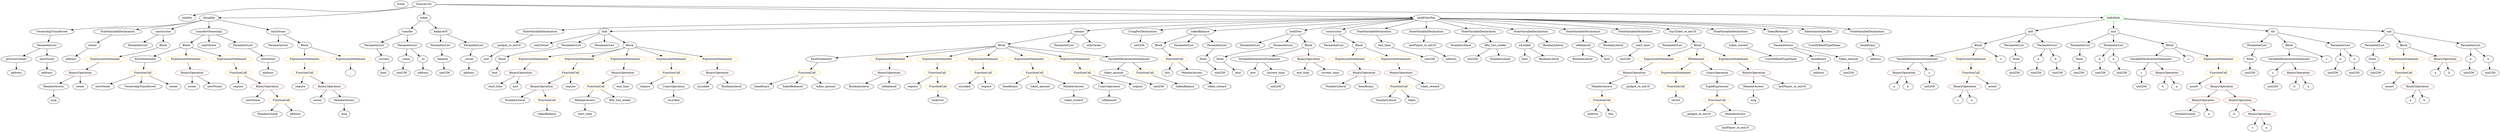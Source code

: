 strict digraph {
	graph [bb="0,0,10952,684"];
	node [label="\N"];
	Enter	[height=0.5,
		pos="1729.5,666",
		width=0.83628];
	StateVariableDeclaration_Unnamed_9	[color=black,
		height=0.5,
		label=StateVariableDeclaration,
		pos="2333.5,522",
		width=2.8184];
	VariableDeclaration_jackpot_re_ent16	[color=black,
		height=0.5,
		label=jackpot_re_ent16,
		pos="2197.5,450",
		width=2.0838];
	StateVariableDeclaration_Unnamed_9 -> VariableDeclaration_jackpot_re_ent16	[pos="e,2228.3,466.83 2301.6,504.59 2282.8,494.88 2258.7,482.49 2238.5,472.07"];
	Identifier_end_time_1	[color=black,
		height=0.5,
		label=end_time,
		pos="5692.5,306",
		width=1.2382];
	Identifier_jackpot_re_ent16	[color=black,
		height=0.5,
		label=jackpot_re_ent16,
		pos="7425.5,90",
		width=2.0838];
	ElementaryTypeName_uint	[color=black,
		height=0.5,
		label=uint,
		pos="2105.5,378",
		width=0.75];
	VariableDeclaration_jackpot_re_ent16 -> ElementaryTypeName_uint	[pos="e,2122.9,392.2 2175.7,432.41 2162.6,422.42 2145.8,409.64 2131.9,399.09"];
	Identifier_start_time	[color=black,
		height=0.5,
		label=start_time,
		pos="2126.5,234",
		width=1.3076];
	ParameterList_Unnamed_16	[color=black,
		height=0.5,
		label=ParameterList,
		pos="7832.5,450",
		width=1.7095];
	VariableDeclaration_beneficiary_1	[color=black,
		height=0.5,
		label=beneficiary,
		pos="7950.5,378",
		width=1.4184];
	ParameterList_Unnamed_16 -> VariableDeclaration_beneficiary_1	[pos="e,7925.4,393.94 7859,433.29 7875.7,423.41 7897.4,410.53 7915.5,399.81"];
	VariableDeclaration_token_amount	[color=black,
		height=0.5,
		label=token_amount,
		pos="8083.5,378",
		width=1.765];
	ParameterList_Unnamed_16 -> VariableDeclaration_token_amount	[pos="e,8039.4,391.32 7876,436.89 7918.2,425.1 7982.6,407.15 8028.4,394.37"];
	Identifier_now	[color=black,
		height=0.5,
		label=now,
		pos="2218.5,234",
		width=0.75];
	Identifier_isLocked_1	[color=black,
		height=0.5,
		label=isLocked,
		pos="3050.5,234",
		width=1.2521];
	Parameter_None	[color=black,
		height=0.5,
		label=None,
		pos="9085.5,378",
		width=0.85014];
	ElementaryTypeName_uint256_2	[color=black,
		height=0.5,
		label=uint256,
		pos="9084.5,306",
		width=1.0442];
	Parameter_None -> ElementaryTypeName_uint256_2	[pos="e,9084.8,324.1 9085.3,359.7 9085.2,352.41 9085.1,343.73 9084.9,335.54"];
	ParameterList_Unnamed_22	[color=black,
		height=0.5,
		label=ParameterList,
		pos="7310.5,450",
		width=1.7095];
	ElementaryTypeName_uint256_6	[color=black,
		height=0.5,
		label=uint256,
		pos="9835.5,306",
		width=1.0442];
	BinaryOperation_Unnamed_2	[color=brown,
		height=0.5,
		label=BinaryOperation,
		pos="9700.5,162",
		width=1.9867];
	NumberLiteral_Unnamed	[color=black,
		height=0.5,
		label=NumberLiteral,
		pos="9613.5,90",
		width=1.765];
	BinaryOperation_Unnamed_2 -> NumberLiteral_Unnamed	[pos="e,9634,107.47 9679.9,144.41 9668.9,135.52 9655.1,124.41 9642.9,114.63"];
	Identifier_a_1	[color=black,
		height=0.5,
		label=a,
		pos="9722.5,90",
		width=0.75];
	BinaryOperation_Unnamed_2 -> Identifier_a_1	[pos="e,9717.2,108.1 9706,143.7 9708.3,136.24 9711.1,127.32 9713.7,118.97"];
	VariableDeclaration_owner	[color=black,
		height=0.5,
		label=owner,
		pos="396.53,450",
		width=0.93331];
	ElementaryTypeName_address_2	[color=black,
		height=0.5,
		label=address,
		pos="311.53,378",
		width=1.0996];
	VariableDeclaration_owner -> ElementaryTypeName_address_2	[pos="e,330,394.21 378.92,434.5 367.3,424.93 351.86,412.21 338.68,401.36"];
	Identifier_this	[color=black,
		height=0.5,
		label=this,
		pos="5075.5,306",
		width=0.75];
	Identifier_isLocked	[color=black,
		height=0.5,
		label=isLocked,
		pos="2917.5,162",
		width=1.2521];
	ElementaryTypeName_uint256_15	[color=black,
		height=0.5,
		label=uint256,
		pos="1922.5,306",
		width=1.0442];
	FunctionDefinition_add	[color=black,
		height=0.5,
		label=add,
		pos="8884.5,522",
		width=0.75];
	Block_Unnamed_3	[color=black,
		height=0.5,
		label=Block,
		pos="8653.5,450",
		width=0.90558];
	FunctionDefinition_add -> Block_Unnamed_3	[pos="e,8681.8,459.56 8860.2,513.64 8820.4,501.55 8740.6,477.38 8692.7,462.86"];
	ParameterList_Unnamed_7	[color=black,
		height=0.5,
		label=ParameterList,
		pos="8814.5,450",
		width=1.7095];
	FunctionDefinition_add -> ParameterList_Unnamed_7	[pos="e,8831.2,467.7 8870,506.5 8861.1,497.59 8849.5,485.94 8839.1,475.62"];
	ParameterList_Unnamed_6	[color=black,
		height=0.5,
		label=ParameterList,
		pos="8955.5,450",
		width=1.7095];
	FunctionDefinition_add -> ParameterList_Unnamed_6	[pos="e,8938.6,467.7 8899.2,506.5 8908.3,497.59 8920.1,485.94 8930.6,475.62"];
	ElementaryTypeName_uint256_10	[color=black,
		height=0.5,
		label=uint256,
		pos="10405,306",
		width=1.0442];
	Identifier_msg_2	[color=black,
		height=0.5,
		label=msg,
		pos="7667.5,162",
		width=0.75];
	ExpressionStatement_Unnamed_1	[color=orange,
		height=0.5,
		label=ExpressionStatement,
		pos="10533,378",
		width=2.458];
	FunctionCall_Unnamed_1	[color=orange,
		height=0.5,
		label=FunctionCall,
		pos="10533,306",
		width=1.6125];
	ExpressionStatement_Unnamed_1 -> FunctionCall_Unnamed_1	[pos="e,10533,324.1 10533,359.7 10533,352.41 10533,343.73 10533,335.54"];
	Identifier_a_5	[color=black,
		height=0.5,
		label=a,
		pos="10656,306",
		width=0.75];
	NumberLiteral_Unnamed_4	[color=black,
		height=0.5,
		label=NumberLiteral,
		pos="6055.5,162",
		width=1.765];
	FunctionCall_Unnamed_9	[color=orange,
		height=0.5,
		label=FunctionCall,
		pos="2903.5,306",
		width=1.6125];
	Identifier_require_2	[color=black,
		height=0.5,
		label=require,
		pos="2793.5,234",
		width=1.0026];
	FunctionCall_Unnamed_9 -> Identifier_require_2	[pos="e,2815.2,248.76 2878.8,289.29 2862.9,279.11 2841.9,265.77 2824.7,254.86"];
	UnaryOperation_Unnamed	[color=black,
		height=0.5,
		label=UnaryOperation,
		pos="2917.5,234",
		width=1.9452];
	FunctionCall_Unnamed_9 -> UnaryOperation_Unnamed	[pos="e,2914.1,252.1 2907,287.7 2908.5,280.32 2910.2,271.52 2911.9,263.25"];
	ParameterList_Unnamed_3	[color=black,
		height=0.5,
		label=ParameterList,
		pos="9863.5,450",
		width=1.7095];
	Parameter_None_1	[color=black,
		height=0.5,
		label=None,
		pos="9835.5,378",
		width=0.85014];
	ParameterList_Unnamed_3 -> Parameter_None_1	[pos="e,9842.2,395.62 9856.6,431.7 9853.5,424.04 9849.9,414.85 9846.5,406.3"];
	Parameter_None_2	[color=black,
		height=0.5,
		label=None,
		pos="10396,378",
		width=0.85014];
	Parameter_None_2 -> ElementaryTypeName_uint256_10	[pos="e,10402,324.1 10398,359.7 10399,352.32 10400,343.52 10401,335.25"];
	FunctionDefinition_lock	[color=black,
		height=0.5,
		label=lock,
		pos="2614.5,522",
		width=0.75];
	ModifierInvocation_onlyOwner_1	[color=black,
		height=0.5,
		label=onlyOwner,
		pos="2342.5,450",
		width=1.4323];
	FunctionDefinition_lock -> ModifierInvocation_onlyOwner_1	[pos="e,2381.5,462.24 2589.3,514.97 2549.6,505.39 2469.8,485.93 2402.5,468 2399.2,467.12 2395.8,466.2 2392.4,465.27"];
	ParameterList_Unnamed_21	[color=black,
		height=0.5,
		label=ParameterList,
		pos="2473.5,450",
		width=1.7095];
	FunctionDefinition_lock -> ParameterList_Unnamed_21	[pos="e,2503.9,466.09 2593.4,510.52 2572.6,500.16 2540.1,484.05 2514.2,471.19"];
	ParameterList_Unnamed_20	[color=black,
		height=0.5,
		label=ParameterList,
		pos="2614.5,450",
		width=1.7095];
	FunctionDefinition_lock -> ParameterList_Unnamed_20	[pos="e,2614.5,468.1 2614.5,503.7 2614.5,496.41 2614.5,487.73 2614.5,479.54"];
	Block_Unnamed_9	[color=black,
		height=0.5,
		label=Block,
		pos="2726.5,450",
		width=0.90558];
	FunctionDefinition_lock -> Block_Unnamed_9	[pos="e,2705.6,464.06 2633.8,508.97 2650.9,498.27 2676.2,482.44 2696.1,470.02"];
	ParameterList_Unnamed_23	[color=black,
		height=0.5,
		label=ParameterList,
		pos="5479.5,450",
		width=1.7095];
	Identifier_beneficiary_2	[color=black,
		height=0.5,
		label=beneficiary,
		pos="3310.5,234",
		width=1.4184];
	ElementaryTypeName_uint256_1	[color=black,
		height=0.5,
		label=uint256,
		pos="9177.5,306",
		width=1.0442];
	MemberAccess_Unnamed_6	[color=black,
		height=0.5,
		label=MemberAccess,
		pos="7004.5,234",
		width=1.9174];
	FunctionCall_Unnamed_15	[color=orange,
		height=0.5,
		label=FunctionCall,
		pos="7004.5,162",
		width=1.6125];
	MemberAccess_Unnamed_6 -> FunctionCall_Unnamed_15	[pos="e,7004.5,180.1 7004.5,215.7 7004.5,208.41 7004.5,199.73 7004.5,191.54"];
	BinaryOperation_Unnamed_20	[color=brown,
		height=0.5,
		label=BinaryOperation,
		pos="7667.5,306",
		width=1.9867];
	MemberAccess_Unnamed_5	[color=black,
		height=0.5,
		label=MemberAccess,
		pos="7667.5,234",
		width=1.9174];
	BinaryOperation_Unnamed_20 -> MemberAccess_Unnamed_5	[pos="e,7667.5,252.1 7667.5,287.7 7667.5,280.41 7667.5,271.73 7667.5,263.54"];
	Identifier_lastPlayer_re_ent16_1	[color=black,
		height=0.5,
		label=lastPlayer_re_ent16,
		pos="7837.5,234",
		width=2.3055];
	BinaryOperation_Unnamed_20 -> Identifier_lastPlayer_re_ent16_1	[pos="e,7800.1,250.43 7703.6,290.15 7728.6,279.84 7762.3,266 7789.6,254.75"];
	VariableDeclarationStatement_Unnamed_2	[color=black,
		height=0.5,
		label=VariableDeclarationStatement,
		pos="8381.5,378",
		width=3.3174];
	BinaryOperation_Unnamed_8	[color=brown,
		height=0.5,
		label=BinaryOperation,
		pos="8313.5,306",
		width=1.9867];
	VariableDeclarationStatement_Unnamed_2 -> BinaryOperation_Unnamed_8	[pos="e,8329.7,323.62 8364.7,359.7 8356.5,351.27 8346.5,340.97 8337.6,331.73"];
	VariableDeclaration_c_2	[color=black,
		height=0.5,
		label=c,
		pos="8430.5,306",
		width=0.75];
	VariableDeclarationStatement_Unnamed_2 -> VariableDeclaration_c_2	[pos="e,8419.6,322.67 8393.6,359.7 8399.5,351.37 8406.6,341.23 8413,332.08"];
	FunctionDefinition_release	[color=black,
		height=0.5,
		label=release,
		pos="4639.5,522",
		width=0.98875];
	Block_Unnamed_12	[color=black,
		height=0.5,
		label=Block,
		pos="4373.5,450",
		width=0.90558];
	FunctionDefinition_release -> Block_Unnamed_12	[pos="e,4402.7,458.69 4608.5,512.83 4560.2,500.13 4467.2,475.65 4413.8,461.6"];
	ParameterList_Unnamed_25	[color=black,
		height=0.5,
		label=ParameterList,
		pos="4573.5,450",
		width=1.7095];
	FunctionDefinition_release -> ParameterList_Unnamed_25	[pos="e,4589.1,467.47 4624.9,505.46 4616.7,496.74 4606.2,485.65 4596.9,475.76"];
	ModifierInvocation_onlyOwner_2	[color=black,
		height=0.5,
		label=onlyOwner,
		pos="4704.5,450",
		width=1.4323];
	FunctionDefinition_release -> ModifierInvocation_onlyOwner_2	[pos="e,4689.4,467.31 4654.3,505.12 4662.4,496.38 4672.6,485.35 4681.7,475.54"];
	Block_Unnamed_8	[color=black,
		height=0.5,
		label=Block,
		pos="5085.5,450",
		width=0.90558];
	FunctionCall_Unnamed_8	[color=orange,
		height=0.5,
		label=FunctionCall,
		pos="5091.5,378",
		width=1.6125];
	Block_Unnamed_8 -> FunctionCall_Unnamed_8	[pos="e,5090.1,396.1 5087,431.7 5087.6,424.41 5088.4,415.73 5089.1,407.54"];
	ExpressionStatement_Unnamed_12	[color=orange,
		height=0.5,
		label=ExpressionStatement,
		pos="2318.5,378",
		width=2.458];
	BinaryOperation_Unnamed_17	[color=brown,
		height=0.5,
		label=BinaryOperation,
		pos="2261.5,306",
		width=1.9867];
	ExpressionStatement_Unnamed_12 -> BinaryOperation_Unnamed_17	[pos="e,2275.2,323.79 2304.7,360.05 2298,351.8 2289.8,341.7 2282.3,332.54"];
	UsingForDeclaration_Unnamed	[color=black,
		height=0.5,
		label=UsingForDeclaration,
		pos="5067.5,522",
		width=2.4303];
	ElementaryTypeName_uint256_17	[color=black,
		height=0.5,
		label=uint256,
		pos="4997.5,450",
		width=1.0442];
	UsingForDeclaration_Unnamed -> ElementaryTypeName_uint256_17	[pos="e,5012.9,466.36 5050.6,504.05 5041.7,495.17 5030.7,484.14 5021,474.45"];
	VariableDeclarationStatement_Unnamed	[color=black,
		height=0.5,
		label=VariableDeclarationStatement,
		pos="9401.5,378",
		width=3.3174];
	VariableDeclaration_c	[color=black,
		height=0.5,
		label=c,
		pos="9373.5,306",
		width=0.75];
	VariableDeclarationStatement_Unnamed -> VariableDeclaration_c	[pos="e,9380.2,323.62 9394.6,359.7 9391.5,352.04 9387.9,342.85 9384.5,334.3"];
	BinaryOperation_Unnamed	[color=brown,
		height=0.5,
		label=BinaryOperation,
		pos="9490.5,306",
		width=1.9867];
	VariableDeclarationStatement_Unnamed -> BinaryOperation_Unnamed	[pos="e,9469.5,323.55 9423.1,360.05 9434.3,351.22 9448.2,340.27 9460.5,330.62"];
	Block_Unnamed_6	[color=black,
		height=0.5,
		label=Block,
		pos="800.53,450",
		width=0.90558];
	EmitStatement_Unnamed	[color=black,
		height=0.5,
		label=EmitStatement,
		pos="628.53,378",
		width=1.7788];
	Block_Unnamed_6 -> EmitStatement_Unnamed	[pos="e,664.03,393.45 774.78,438.52 748.34,427.76 706.64,410.79 674.52,397.72"];
	ExpressionStatement_Unnamed_7	[color=orange,
		height=0.5,
		label=ExpressionStatement,
		pos="799.53,378",
		width=2.458];
	Block_Unnamed_6 -> ExpressionStatement_Unnamed_7	[pos="e,799.78,396.1 800.28,431.7 800.18,424.41 800.06,415.73 799.94,407.54"];
	ExpressionStatement_Unnamed_6	[color=orange,
		height=0.5,
		label=ExpressionStatement,
		pos="994.53,378",
		width=2.458];
	Block_Unnamed_6 -> ExpressionStatement_Unnamed_6	[pos="e,952.3,394.24 827.1,439.41 856.47,428.81 904.54,411.47 941.66,398.08"];
	NumberLiteral_Unnamed_5	[color=black,
		height=0.5,
		label=NumberLiteral,
		pos="5835.5,234",
		width=1.765];
	NumberLiteral_Unnamed_1	[color=black,
		height=0.5,
		label=NumberLiteral,
		pos="1164.5,90",
		width=1.765];
	FunctionDefinition_tokenBalance	[color=black,
		height=0.5,
		label=tokenBalance,
		pos="5268.5,522",
		width=1.6679];
	FunctionDefinition_tokenBalance -> Block_Unnamed_8	[pos="e,5111.1,461.75 5231.3,507.52 5202.6,497.02 5161.9,481.93 5126.5,468 5124.8,467.32 5123,466.62 5121.3,465.9"];
	ParameterList_Unnamed_18	[color=black,
		height=0.5,
		label=ParameterList,
		pos="5197.5,450",
		width=1.7095];
	FunctionDefinition_tokenBalance -> ParameterList_Unnamed_18	[pos="e,5214.2,467.47 5251.7,504.41 5243,495.78 5232.1,485.06 5222.4,475.5"];
	ParameterList_Unnamed_19	[color=black,
		height=0.5,
		label=ParameterList,
		pos="5338.5,450",
		width=1.7095];
	FunctionDefinition_tokenBalance -> ParameterList_Unnamed_19	[pos="e,5322.1,467.47 5285.1,504.41 5293.8,495.78 5304.5,485.06 5314,475.5"];
	BinaryOperation_Unnamed_18	[color=brown,
		height=0.5,
		label=BinaryOperation,
		pos="2694.5,306",
		width=1.9867];
	FunctionCall_Unnamed_12	[color=orange,
		height=0.5,
		label=FunctionCall,
		pos="2573.5,234",
		width=1.6125];
	BinaryOperation_Unnamed_18 -> FunctionCall_Unnamed_12	[pos="e,2599.9,250.26 2666.8,288.94 2649.8,279.13 2628,266.48 2609.7,255.9"];
	Identifier_end_time	[color=black,
		height=0.5,
		label=end_time,
		pos="2694.5,234",
		width=1.2382];
	BinaryOperation_Unnamed_18 -> Identifier_end_time	[pos="e,2694.5,252.1 2694.5,287.7 2694.5,280.41 2694.5,271.73 2694.5,263.54"];
	NumberLiteral_Unnamed_3	[color=black,
		height=0.5,
		label=NumberLiteral,
		pos="6373.5,450",
		width=1.765];
	Identifier_assert_1	[color=black,
		height=0.5,
		label=assert,
		pos="10472,234",
		width=0.89172];
	Block_Unnamed_3 -> VariableDeclarationStatement_Unnamed_2	[pos="e,8440.1,394.09 8624.4,441.51 8583.4,430.94 8507.2,411.35 8451.1,396.9"];
	ExpressionStatement_Unnamed_2	[color=orange,
		height=0.5,
		label=ExpressionStatement,
		pos="8607.5,378",
		width=2.458];
	Block_Unnamed_3 -> ExpressionStatement_Unnamed_2	[pos="e,8618.8,396.12 8642.9,432.76 8637.6,424.7 8631,414.74 8625,405.6"];
	Identifier_c_4	[color=black,
		height=0.5,
		label=c,
		pos="8740.5,378",
		width=0.75];
	Block_Unnamed_3 -> Identifier_c_4	[pos="e,8723.7,392.54 8671.6,434.5 8684.1,424.38 8701.1,410.73 8715,399.5"];
	Parameter_a_3	[color=black,
		height=0.5,
		label=a,
		pos="8909.5,378",
		width=0.75];
	ElementaryTypeName_uint256_11	[color=black,
		height=0.5,
		label=uint256,
		pos="8898.5,306",
		width=1.0442];
	Parameter_a_3 -> ElementaryTypeName_uint256_11	[pos="e,8901.2,324.1 8906.8,359.7 8905.7,352.32 8904.3,343.52 8903,335.25"];
	Identifier_isLocked_2	[color=black,
		height=0.5,
		label=isLocked,
		pos="4212.5,234",
		width=1.2521];
	BinaryOperation_Unnamed_16	[color=brown,
		height=0.5,
		label=BinaryOperation,
		pos="2335.5,234",
		width=1.9867];
	NumberLiteral_Unnamed_6	[color=black,
		height=0.5,
		label=NumberLiteral,
		pos="2219.5,162",
		width=1.765];
	BinaryOperation_Unnamed_16 -> NumberLiteral_Unnamed_6	[pos="e,2245.6,178.74 2308.9,216.94 2293,207.36 2272.7,195.06 2255.4,184.63"];
	FunctionCall_Unnamed_11	[color=orange,
		height=0.5,
		label=FunctionCall,
		pos="2359.5,162",
		width=1.6125];
	BinaryOperation_Unnamed_16 -> FunctionCall_Unnamed_11	[pos="e,2353.7,180.1 2341.5,215.7 2344,208.24 2347.1,199.32 2349.9,190.97"];
	FunctionCall_Unnamed_21	[color=orange,
		height=0.5,
		label=FunctionCall,
		pos="4512.5,306",
		width=1.6125];
	Identifier_beneficiary_1	[color=black,
		height=0.5,
		label=beneficiary,
		pos="4416.5,234",
		width=1.4184];
	FunctionCall_Unnamed_21 -> Identifier_beneficiary_1	[pos="e,4437.9,250.58 4490.7,289.12 4477.8,279.65 4461.1,267.5 4446.9,257.11"];
	Identifier_token_amount	[color=black,
		height=0.5,
		label=token_amount,
		pos="4549.5,234",
		width=1.765];
	FunctionCall_Unnamed_21 -> Identifier_token_amount	[pos="e,4540.4,252.28 4521.5,288.05 4525.6,280.35 4530.5,271.03 4535.1,262.36"];
	MemberAccess_Unnamed_7	[color=black,
		height=0.5,
		label=MemberAccess,
		pos="4700.5,234",
		width=1.9174];
	FunctionCall_Unnamed_21 -> MemberAccess_Unnamed_7	[pos="e,4662.1,249.3 4548.8,291.5 4578,280.62 4619.4,265.2 4651.6,253.22"];
	BinaryOperation_Unnamed_23	[color=brown,
		height=0.5,
		label=BinaryOperation,
		pos="3875.5,306",
		width=1.9867];
	BooleanLiteral_Unnamed_5	[color=black,
		height=0.5,
		label=BooleanLiteral,
		pos="3743.5,234",
		width=1.7788];
	BinaryOperation_Unnamed_23 -> BooleanLiteral_Unnamed_5	[pos="e,3772.6,250.42 3845.9,289.29 3827.3,279.4 3803,266.53 3782.8,255.8"];
	Identifier_isReleased_1	[color=black,
		height=0.5,
		label=isReleased,
		pos="3875.5,234",
		width=1.3907];
	BinaryOperation_Unnamed_23 -> Identifier_isReleased_1	[pos="e,3875.5,252.1 3875.5,287.7 3875.5,280.41 3875.5,271.73 3875.5,263.54"];
	Identifier_owner_3	[color=black,
		height=0.5,
		label=owner,
		pos="828.53,234",
		width=0.93331];
	FunctionDefinition_lockOver	[color=black,
		height=0.5,
		label=lockOver,
		pos="5675.5,522",
		width=1.2521];
	FunctionDefinition_lockOver -> ParameterList_Unnamed_23	[pos="e,5517.5,464.55 5642.7,509.28 5611.4,498.1 5563.9,481.12 5528.2,468.37"];
	ParameterList_Unnamed_24	[color=black,
		height=0.5,
		label=ParameterList,
		pos="5620.5,450",
		width=1.7095];
	FunctionDefinition_lockOver -> ParameterList_Unnamed_24	[pos="e,5633.9,467.96 5662.5,504.41 5656,496.16 5648,486.01 5640.8,476.78"];
	Block_Unnamed_11	[color=black,
		height=0.5,
		label=Block,
		pos="5732.5,450",
		width=0.90558];
	FunctionDefinition_lockOver -> Block_Unnamed_11	[pos="e,5719.5,466.99 5689,504.41 5696,495.83 5704.7,485.19 5712.4,475.67"];
	ElementaryTypeName_uint256_20	[color=black,
		height=0.5,
		label=uint256,
		pos="6438.5,378",
		width=1.0442];
	Identifier_require	[color=black,
		height=0.5,
		label=require,
		pos="1298.5,234",
		width=1.0026];
	EmitStatement_Unnamed_1	[color=black,
		height=0.5,
		label=EmitStatement,
		pos="3581.5,378",
		width=1.7788];
	FunctionCall_Unnamed_22	[color=orange,
		height=0.5,
		label=FunctionCall,
		pos="3511.5,306",
		width=1.6125];
	EmitStatement_Unnamed_1 -> FunctionCall_Unnamed_22	[pos="e,3528,323.47 3564.9,360.41 3556.3,351.78 3545.6,341.06 3536,331.5"];
	ModifierInvocation_onlyOwner	[color=black,
		height=0.5,
		label=onlyOwner,
		pos="913.53,450",
		width=1.4323];
	Identifier_TokenReleased	[color=black,
		height=0.5,
		label=TokenReleased,
		pos="3447.5,234",
		width=1.8897];
	ElementaryTypeName_address	[color=black,
		height=0.5,
		label=address,
		pos="2021.5,306",
		width=1.0996];
	ElementaryTypeName_address_10	[color=black,
		height=0.5,
		label=address,
		pos="6962.5,90",
		width=1.0996];
	Identifier_start_time_1	[color=black,
		height=0.5,
		label=start_time,
		pos="2550.5,90",
		width=1.3076];
	ParameterList_Unnamed_11	[color=black,
		height=0.5,
		label=ParameterList,
		pos="1619.5,450",
		width=1.7095];
	Parameter_success	[color=black,
		height=0.5,
		label=success,
		pos="1650.5,378",
		width=1.1135];
	ParameterList_Unnamed_11 -> Parameter_success	[pos="e,1643,396.1 1627.2,431.7 1630.6,424.07 1634.6,414.92 1638.4,406.4"];
	BinaryOperation_Unnamed_3	[color=brown,
		height=0.5,
		label=BinaryOperation,
		pos="9861.5,162",
		width=1.9867];
	Identifier_b_1	[color=black,
		height=0.5,
		label=b,
		pos="9838.5,90",
		width=0.75];
	BinaryOperation_Unnamed_3 -> Identifier_b_1	[pos="e,9844.2,108.1 9855.8,143.7 9853.4,136.24 9850.5,127.32 9847.7,118.97"];
	BinaryOperation_Unnamed_4	[color=brown,
		height=0.5,
		label=BinaryOperation,
		pos="9955.5,90",
		width=1.9867];
	BinaryOperation_Unnamed_3 -> BinaryOperation_Unnamed_4	[pos="e,9933.4,107.47 9883.8,144.41 9895.9,135.43 9911,124.19 9924.2,114.34"];
	ElementaryTypeName_uint256_7	[color=black,
		height=0.5,
		label=uint256,
		pos="9950.5,234",
		width=1.0442];
	Identifier_revert	[color=black,
		height=0.5,
		label=revert,
		pos="7330.5,162",
		width=0.87786];
	FunctionCall_Unnamed_15 -> ElementaryTypeName_address_10	[pos="e,6972.6,107.79 6994.4,144.05 6989.6,136.06 6983.7,126.33 6978.4,117.4"];
	Identifier_this_1	[color=black,
		height=0.5,
		label=this,
		pos="7047.5,90",
		width=0.75];
	FunctionCall_Unnamed_15 -> Identifier_this_1	[pos="e,7037.8,106.83 7014.9,144.05 7020,135.82 7026.2,125.76 7031.8,116.61"];
	FunctionCall_Unnamed_14	[color=orange,
		height=0.5,
		label=FunctionCall,
		pos="7330.5,234",
		width=1.6125];
	FunctionCall_Unnamed_14 -> Identifier_revert	[pos="e,7330.5,180.1 7330.5,215.7 7330.5,208.41 7330.5,199.73 7330.5,191.54"];
	Block_Unnamed_12 -> EmitStatement_Unnamed_1	[pos="e,3642.1,384.35 4341.5,446.17 4224.6,435.84 3819.1,399.99 3653.1,385.33"];
	ExpressionStatement_Unnamed_22	[color=orange,
		height=0.5,
		label=ExpressionStatement,
		pos="3880.5,378",
		width=2.458];
	Block_Unnamed_12 -> ExpressionStatement_Unnamed_22	[pos="e,3948.5,389.9 4342.1,444.88 4276.3,436.22 4119.7,415.35 3988.5,396 3979.2,394.63 3969.5,393.15 3959.8,391.65"];
	ExpressionStatement_Unnamed_20	[color=orange,
		height=0.5,
		label=ExpressionStatement,
		pos="4085.5,378",
		width=2.458];
	Block_Unnamed_12 -> ExpressionStatement_Unnamed_20	[pos="e,4140.7,392.42 4344.1,441.84 4299.1,430.91 4212.3,409.81 4151.7,395.09"];
	ExpressionStatement_Unnamed_18	[color=orange,
		height=0.5,
		label=ExpressionStatement,
		pos="4280.5,378",
		width=2.458];
	Block_Unnamed_12 -> ExpressionStatement_Unnamed_18	[pos="e,4302.9,395.86 4354.7,434.83 4342.4,425.59 4326.1,413.3 4311.9,402.61"];
	ExpressionStatement_Unnamed_21	[color=orange,
		height=0.5,
		label=ExpressionStatement,
		pos="4475.5,378",
		width=2.458];
	Block_Unnamed_12 -> ExpressionStatement_Unnamed_21	[pos="e,4451.2,395.67 4393.2,435.5 4407,426 4425.9,413.06 4442.1,401.95"];
	ExpressionStatement_Unnamed_19	[color=orange,
		height=0.5,
		label=ExpressionStatement,
		pos="4670.5,378",
		width=2.458];
	Block_Unnamed_12 -> ExpressionStatement_Unnamed_19	[pos="e,4614.4,392.24 4403.1,442.03 4449.5,431.1 4540.5,409.65 4603.4,394.83"];
	VariableDeclarationStatement_Unnamed_4	[color=black,
		height=0.5,
		label=VariableDeclarationStatement,
		pos="4896.5,378",
		width=3.3174];
	Block_Unnamed_12 -> VariableDeclarationStatement_Unnamed_4	[pos="e,4809.4,390.67 4405.1,444.78 4481.2,434.58 4677.8,408.28 4798,392.19"];
	FunctionDefinition_mul	[color=black,
		height=0.5,
		label=mul,
		pos="9237.5,522",
		width=0.75];
	ParameterList_Unnamed_1	[color=black,
		height=0.5,
		label=ParameterList,
		pos="9096.5,450",
		width=1.7095];
	FunctionDefinition_mul -> ParameterList_Unnamed_1	[pos="e,9126.9,466.09 9216.4,510.52 9195.6,500.16 9163.1,484.05 9137.2,471.19"];
	ParameterList_Unnamed	[color=black,
		height=0.5,
		label=ParameterList,
		pos="9237.5,450",
		width=1.7095];
	FunctionDefinition_mul -> ParameterList_Unnamed	[pos="e,9237.5,468.1 9237.5,503.7 9237.5,496.41 9237.5,487.73 9237.5,479.54"];
	Block_Unnamed	[color=black,
		height=0.5,
		label=Block,
		pos="9483.5,450",
		width=0.90558];
	FunctionDefinition_mul -> Block_Unnamed	[pos="e,9455,459.12 9262,514.03 9304.6,501.91 9392.7,476.85 9444,462.24"];
	Parameter_None_3	[color=black,
		height=0.5,
		label=None,
		pos="8816.5,378",
		width=0.85014];
	ParameterList_Unnamed_7 -> Parameter_None_3	[pos="e,8816,396.1 8815,431.7 8815.2,424.41 8815.5,415.73 8815.7,407.54"];
	ParameterList_Unnamed_5	[color=black,
		height=0.5,
		label=ParameterList,
		pos="10408,450",
		width=1.7095];
	ParameterList_Unnamed_5 -> Parameter_None_2	[pos="e,10398,396.1 10405,431.7 10403,424.32 10402,415.52 10400,407.25"];
	VariableDeclarationStatement_Unnamed_1	[color=black,
		height=0.5,
		label=VariableDeclarationStatement,
		pos="10004,378",
		width=3.3174];
	VariableDeclaration_c_1	[color=black,
		height=0.5,
		label=c,
		pos="9950.5,306",
		width=0.75];
	VariableDeclarationStatement_Unnamed_1 -> VariableDeclaration_c_1	[pos="e,9962.4,322.67 9990.4,359.7 9984.1,351.28 9976.3,341.02 9969.3,331.79"];
	BinaryOperation_Unnamed_5	[color=brown,
		height=0.5,
		label=BinaryOperation,
		pos="10068,306",
		width=1.9867];
	VariableDeclarationStatement_Unnamed_1 -> BinaryOperation_Unnamed_5	[pos="e,10052,323.62 10019,359.7 10027,351.35 10036,341.18 10045,332.02"];
	Identifier_a_6	[color=black,
		height=0.5,
		label=a,
		pos="8258.5,234",
		width=0.75];
	BinaryOperation_Unnamed_8 -> Identifier_a_6	[pos="e,8270.6,250.36 8300.2,288.05 8293.4,279.44 8285.1,268.81 8277.6,259.33"];
	Identifier_b_5	[color=black,
		height=0.5,
		label=b,
		pos="8330.5,234",
		width=0.75];
	BinaryOperation_Unnamed_8 -> Identifier_b_5	[pos="e,8326.4,252.1 8317.7,287.7 8319.5,280.32 8321.7,271.52 8323.7,263.25"];
	Identifier_newOwner	[color=black,
		height=0.5,
		label=newOwner,
		pos="1097.5,162",
		width=1.4046];
	FunctionDefinition_constructor_1	[color=black,
		height=0.5,
		label=constructor,
		pos="5848.5,522",
		width=1.4877];
	ParameterList_Unnamed_17	[color=black,
		height=0.5,
		label=ParameterList,
		pos="5848.5,450",
		width=1.7095];
	FunctionDefinition_constructor_1 -> ParameterList_Unnamed_17	[pos="e,5848.5,468.1 5848.5,503.7 5848.5,496.41 5848.5,487.73 5848.5,479.54"];
	Block_Unnamed_7	[color=black,
		height=0.5,
		label=Block,
		pos="5960.5,450",
		width=0.90558];
	FunctionDefinition_constructor_1 -> Block_Unnamed_7	[pos="e,5939.4,464.21 5873.1,505.64 5889.8,495.18 5912.1,481.26 5930,470.09"];
	Identifier_newOwner_1	[color=black,
		height=0.5,
		label=newOwner,
		pos="434.53,234",
		width=1.4046];
	ElementaryTypeName_uint256_3	[color=black,
		height=0.5,
		label=uint256,
		pos="9373.5,234",
		width=1.0442];
	ElementaryTypeName_address_1	[color=black,
		height=0.5,
		label=address,
		pos="1827.5,306",
		width=1.0996];
	Identifier_require_1	[color=black,
		height=0.5,
		label=require,
		pos="1035.5,234",
		width=1.0026];
	Identifier_a_4	[color=black,
		height=0.5,
		label=a,
		pos="10558,162",
		width=0.75];
	NumberLiteral_Unnamed_2	[color=black,
		height=0.5,
		label=NumberLiteral,
		pos="6557.5,378",
		width=1.765];
	BinaryOperation_Unnamed_12	[color=brown,
		height=0.5,
		label=BinaryOperation,
		pos="1161.5,234",
		width=1.9867];
	BinaryOperation_Unnamed_12 -> Identifier_newOwner	[pos="e,1112.4,179.31 1146,216.05 1138.2,207.5 1128.6,196.97 1120,187.56"];
	FunctionCall_Unnamed_5	[color=orange,
		height=0.5,
		label=FunctionCall,
		pos="1224.5,162",
		width=1.6125];
	BinaryOperation_Unnamed_12 -> FunctionCall_Unnamed_5	[pos="e,1209.4,179.79 1176.8,216.05 1184.3,207.71 1193.5,197.49 1201.8,188.25"];
	StateVariableDeclaration_Unnamed_6	[color=black,
		height=0.5,
		label=StateVariableDeclaration,
		pos="6021.5,522",
		width=2.8184];
	VariableDeclaration_end_time	[color=black,
		height=0.5,
		label=end_time,
		pos="6058.5,450",
		width=1.2382];
	StateVariableDeclaration_Unnamed_6 -> VariableDeclaration_end_time	[pos="e,6049.5,468.1 6030.7,503.7 6034.8,495.98 6039.7,486.71 6044.2,478.11"];
	BinaryOperation_Unnamed_21	[color=brown,
		height=0.5,
		label=BinaryOperation,
		pos="7152.5,306",
		width=1.9867];
	BinaryOperation_Unnamed_21 -> MemberAccess_Unnamed_6	[pos="e,7036.9,250.33 7120.1,289.64 7098.7,279.52 7070.4,266.16 7047.2,255.18"];
	Identifier_jackpot_re_ent16_1	[color=black,
		height=0.5,
		label=jackpot_re_ent16,
		pos="7166.5,234",
		width=2.0838];
	BinaryOperation_Unnamed_21 -> Identifier_jackpot_re_ent16_1	[pos="e,7163.1,252.1 7156,287.7 7157.5,280.32 7159.2,271.52 7160.9,263.25"];
	BinaryOperation_Unnamed_9	[color=brown,
		height=0.5,
		label=BinaryOperation,
		pos="8582.5,234",
		width=1.9867];
	Identifier_c_3	[color=black,
		height=0.5,
		label=c,
		pos="8546.5,162",
		width=0.75];
	BinaryOperation_Unnamed_9 -> Identifier_c_3	[pos="e,8554.8,179.14 8573.6,215.7 8569.5,207.75 8564.6,198.16 8560.1,189.34"];
	Identifier_a_7	[color=black,
		height=0.5,
		label=a,
		pos="8618.5,162",
		width=0.75];
	BinaryOperation_Unnamed_9 -> Identifier_a_7	[pos="e,8610.2,179.14 8591.4,215.7 8595.5,207.75 8600.4,198.16 8605,189.34"];
	EventDefinition_OwnershipTransferred	[color=black,
		height=0.5,
		label=OwnershipTransferred,
		pos="223.53,522",
		width=2.6243];
	ParameterList_Unnamed_12	[color=black,
		height=0.5,
		label=ParameterList,
		pos="203.53,450",
		width=1.7095];
	EventDefinition_OwnershipTransferred -> ParameterList_Unnamed_12	[pos="e,208.42,468.1 218.59,503.7 216.46,496.24 213.91,487.32 211.52,478.97"];
	SourceUnit_Unnamed	[color=black,
		height=0.5,
		label=SourceUnit,
		pos="1830.5,666",
		width=1.46];
	PragmaDirective_solidity	[color=black,
		height=0.5,
		label=solidity,
		pos="814.53,594",
		width=1.0442];
	SourceUnit_Unnamed -> PragmaDirective_solidity	[pos="e,841.85,606.69 1792.8,653.18 1784.9,651.11 1776.5,649.23 1768.5,648 1369.4,586.2 1256.6,690.97 860.53,612 857.92,611.48 855.27,\
610.83 852.62,610.1"];
	ContractDefinition_Ownable	[color=black,
		height=0.5,
		label=Ownable,
		pos="913.53,594",
		width=1.2105];
	SourceUnit_Unnamed -> ContractDefinition_Ownable	[pos="e,957.49,594.55 1792.4,653.23 1784.6,651.19 1776.3,649.3 1768.5,648 1469.9,598.34 1105.6,594.15 968.85,594.51"];
	ContractDefinition_token	[color=black,
		height=0.5,
		label=token,
		pos="1830.5,594",
		width=0.864];
	SourceUnit_Unnamed -> ContractDefinition_token	[pos="e,1830.5,612.1 1830.5,647.7 1830.5,640.41 1830.5,631.73 1830.5,623.54"];
	ContractDefinition_lockEtherPay	[color=black,
		height=0.5,
		label=lockEtherPay,
		pos="6242.5,594",
		width=1.6679];
	SourceUnit_Unnamed -> ContractDefinition_lockEtherPay	[pos="e,6182.4,595.95 1883.2,664.17 2340.9,656.9 5642.5,604.52 6171.2,596.13"];
	ContractDefinition_SafeMath	[color=green,
		height=0.5,
		label=SafeMath,
		pos="9237.5,594",
		width=1.2798];
	SourceUnit_Unnamed -> ContractDefinition_SafeMath	[pos="e,9191.2,595.44 1883.3,664.5 2510.3,658.58 8524.4,601.74 9179.7,595.55"];
	Parameter_a_2	[color=black,
		height=0.5,
		label=a,
		pos="10828,378",
		width=0.75];
	ElementaryTypeName_uint256_8	[color=black,
		height=0.5,
		label=uint256,
		pos="10822,306",
		width=1.0442];
	Parameter_a_2 -> ElementaryTypeName_uint256_8	[pos="e,10823,324.1 10826,359.7 10825,352.41 10825,343.73 10824,335.54"];
	FunctionCall_Unnamed_16	[color=orange,
		height=0.5,
		label=FunctionCall,
		pos="4280.5,306",
		width=1.6125];
	FunctionCall_Unnamed_16 -> Identifier_isLocked_2	[pos="e,4228.1,250.99 4264.4,288.41 4255.9,279.66 4245.3,268.75 4235.9,259.08"];
	Identifier_require_4	[color=black,
		height=0.5,
		label=require,
		pos="4311.5,234",
		width=1.0026];
	FunctionCall_Unnamed_16 -> Identifier_require_4	[pos="e,4304.2,251.62 4288.2,287.7 4291.6,279.95 4295.7,270.64 4299.6,262.02"];
	VariableDeclaration_isReleased	[color=black,
		height=0.5,
		label=isReleased,
		pos="6922.5,450",
		width=1.3907];
	BooleanLiteral_Unnamed_2	[color=black,
		height=0.5,
		label=BooleanLiteral,
		pos="6922.5,378",
		width=1.7788];
	VariableDeclaration_isReleased -> BooleanLiteral_Unnamed_2	[pos="e,6922.5,396.1 6922.5,431.7 6922.5,424.41 6922.5,415.73 6922.5,407.54"];
	ElementaryTypeName_bool_2	[color=black,
		height=0.5,
		label=bool,
		pos="7032.5,378",
		width=0.76697];
	VariableDeclaration_isReleased -> ElementaryTypeName_bool_2	[pos="e,7013.1,391.36 6946.4,433.81 6963.2,423.09 6985.9,408.67 7003.8,397.31"];
	ElementaryTypeName_address_6	[color=black,
		height=0.5,
		label=address,
		pos="1285.5,90",
		width=1.0996];
	ExpressionStatement_Unnamed_22 -> BinaryOperation_Unnamed_23	[pos="e,3876.8,324.1 3879.3,359.7 3878.8,352.41 3878.2,343.73 3877.6,335.54"];
	ParameterList_Unnamed_13	[color=black,
		height=0.5,
		label=ParameterList,
		pos="587.53,450",
		width=1.7095];
	StateVariableDeclaration_Unnamed_8	[color=black,
		height=0.5,
		label=StateVariableDeclaration,
		pos="6242.5,522",
		width=2.8184];
	VariableDeclaration_lastPlayer_re_ent16	[color=black,
		height=0.5,
		label=lastPlayer_re_ent16,
		pos="6208.5,450",
		width=2.3055];
	StateVariableDeclaration_Unnamed_8 -> VariableDeclaration_lastPlayer_re_ent16	[pos="e,6216.8,468.1 6234.1,503.7 6230.4,496.07 6226,486.92 6221.8,478.4"];
	Parameter_balance	[color=black,
		height=0.5,
		label=balance,
		pos="1917.5,378",
		width=1.0719];
	Parameter_balance -> ElementaryTypeName_uint256_15	[pos="e,1921.3,324.1 1918.8,359.7 1919.3,352.41 1919.9,343.73 1920.5,335.54"];
	MemberAccess_Unnamed_3	[color=black,
		height=0.5,
		label=MemberAccess,
		pos="2550.5,162",
		width=1.9174];
	FunctionCall_Unnamed_12 -> MemberAccess_Unnamed_3	[pos="e,2556.2,180.1 2567.8,215.7 2565.4,208.24 2562.5,199.32 2559.7,190.97"];
	Identifier_fifty_two_weeks	[color=black,
		height=0.5,
		label=fifty_two_weeks,
		pos="2710.5,162",
		width=2.0145];
	FunctionCall_Unnamed_12 -> Identifier_fifty_two_weeks	[pos="e,2680.1,178.55 2602.6,218.15 2622.2,208.15 2648.3,194.82 2669.9,183.77"];
	StateVariableDeclaration_Unnamed	[color=black,
		height=0.5,
		label=StateVariableDeclaration,
		pos="500.53,522",
		width=2.8184];
	StateVariableDeclaration_Unnamed -> VariableDeclaration_owner	[pos="e,416.71,464.58 475.62,504.23 460.69,494.18 441.63,481.35 425.96,470.81"];
	ElementaryTypeName_bool_3	[color=black,
		height=0.5,
		label=bool,
		pos="2144.5,306",
		width=0.76697];
	Parameter_None_6	[color=black,
		height=0.5,
		label=None,
		pos="5354.5,378",
		width=0.85014];
	ParameterList_Unnamed_24 -> Parameter_None_6	[pos="e,5378,389.77 5574.6,437.77 5566.6,435.83 5558.3,433.84 5550.5,432 5481.3,415.6 5462.2,418 5394.5,396 5392.6,395.36 5390.6,394.67 \
5388.6,393.94"];
	VariableDeclaration_c -> ElementaryTypeName_uint256_3	[pos="e,9373.5,252.1 9373.5,287.7 9373.5,280.41 9373.5,271.73 9373.5,263.54"];
	MemberAccess_Unnamed	[color=black,
		height=0.5,
		label=MemberAccess,
		pos="211.53,234",
		width=1.9174];
	Identifier_msg	[color=black,
		height=0.5,
		label=msg,
		pos="211.53,162",
		width=0.75];
	MemberAccess_Unnamed -> Identifier_msg	[pos="e,211.53,180.1 211.53,215.7 211.53,208.41 211.53,199.73 211.53,191.54"];
	FunctionCall_Unnamed_8 -> Identifier_this	[pos="e,5079.4,324.1 5087.6,359.7 5085.9,352.32 5083.9,343.52 5082,335.25"];
	MemberAccess_Unnamed_2	[color=black,
		height=0.5,
		label=MemberAccess,
		pos="5189.5,306",
		width=1.9174];
	FunctionCall_Unnamed_8 -> MemberAccess_Unnamed_2	[pos="e,5166.7,323.31 5113.8,361.12 5126.7,351.85 5143.3,340.01 5157.7,329.76"];
	ExpressionStatement_Unnamed_15	[color=orange,
		height=0.5,
		label=ExpressionStatement,
		pos="7330.5,306",
		width=2.458];
	ExpressionStatement_Unnamed_15 -> FunctionCall_Unnamed_14	[pos="e,7330.5,252.1 7330.5,287.7 7330.5,280.41 7330.5,271.73 7330.5,263.54"];
	ParameterList_Unnamed_9	[color=black,
		height=0.5,
		label=ParameterList,
		pos="1901.5,450",
		width=1.7095];
	ParameterList_Unnamed_9 -> Parameter_balance	[pos="e,1913.6,396.1 1905.5,431.7 1907.2,424.32 1909.2,415.52 1911.1,407.25"];
	ElementaryTypeName_uint256_14	[color=black,
		height=0.5,
		label=uint256,
		pos="8430.5,234",
		width=1.0442];
	ElementaryTypeName_uint256_19	[color=black,
		height=0.5,
		label=uint256,
		pos="6248.5,378",
		width=1.0442];
	ElementaryTypeName_address_4	[color=black,
		height=0.5,
		label=address,
		pos="203.53,306",
		width=1.0996];
	Parameter_b_1	[color=black,
		height=0.5,
		label=b,
		pos="10240,378",
		width=0.75];
	ElementaryTypeName_uint256_5	[color=black,
		height=0.5,
		label=uint256,
		pos="10219,306",
		width=1.0442];
	Parameter_b_1 -> ElementaryTypeName_uint256_5	[pos="e,10224,324.28 10234,360.05 10232,352.6 10230,343.64 10227,335.22"];
	VariableDeclaration_token_amount_1	[color=black,
		height=0.5,
		label=token_amount,
		pos="4832.5,306",
		width=1.765];
	ElementaryTypeName_uint256_24	[color=black,
		height=0.5,
		label=uint256,
		pos="5073.5,234",
		width=1.0442];
	VariableDeclaration_token_amount_1 -> ElementaryTypeName_uint256_24	[pos="e,5044.6,245.89 4879.1,293.4 4918.6,283.3 4976.6,267.82 5026.5,252 5028.9,251.24 5031.4,250.44 5033.8,249.62"];
	FunctionDefinition_div	[color=black,
		height=0.5,
		label=div,
		pos="9919.5,522",
		width=0.75];
	FunctionDefinition_div -> ParameterList_Unnamed_3	[pos="e,9876.8,467.63 9907.4,505.81 9900.6,497.28 9891.9,486.4 9884,476.6"];
	Block_Unnamed_1	[color=black,
		height=0.5,
		label=Block,
		pos="10004,450",
		width=0.90558];
	FunctionDefinition_div -> Block_Unnamed_1	[pos="e,9985.9,465.66 9935.7,507.5 9947.5,497.66 9963.8,484.11 9977.4,472.75"];
	ParameterList_Unnamed_2	[color=black,
		height=0.5,
		label=ParameterList,
		pos="10240,450",
		width=1.7095];
	FunctionDefinition_div -> ParameterList_Unnamed_2	[pos="e,10191,461.57 9945.2,515.39 9995.9,504.3 10110,479.33 10180,463.95"];
	ExpressionStatement_Unnamed_11	[color=orange,
		height=0.5,
		label=ExpressionStatement,
		pos="2513.5,378",
		width=2.458];
	FunctionCall_Unnamed_10	[color=orange,
		height=0.5,
		label=FunctionCall,
		pos="2461.5,306",
		width=1.6125];
	ExpressionStatement_Unnamed_11 -> FunctionCall_Unnamed_10	[pos="e,2473.9,323.62 2500.7,359.7 2494.6,351.52 2487.2,341.6 2480.5,332.58"];
	FunctionCall_Unnamed_2	[color=orange,
		height=0.5,
		label=FunctionCall,
		pos="8607.5,306",
		width=1.6125];
	FunctionCall_Unnamed_2 -> BinaryOperation_Unnamed_9	[pos="e,8588.6,252.1 8601.4,287.7 8598.7,280.15 8595.4,271.12 8592.4,262.68"];
	Identifier_assert_2	[color=black,
		height=0.5,
		label=assert,
		pos="8704.5,234",
		width=0.89172];
	FunctionCall_Unnamed_2 -> Identifier_assert_2	[pos="e,8685.6,248.7 8629.5,289.12 8643.4,279.12 8661.4,266.13 8676.3,255.38"];
	VariableDeclaration_beneficiary	[color=black,
		height=0.5,
		label=beneficiary,
		pos="8197.5,450",
		width=1.4184];
	ElementaryTypeName_address_7	[color=black,
		height=0.5,
		label=address,
		pos="8204.5,378",
		width=1.0996];
	VariableDeclaration_beneficiary -> ElementaryTypeName_address_7	[pos="e,8202.8,396.1 8199.3,431.7 8200,424.41 8200.9,415.73 8201.7,407.54"];
	Block_Unnamed_2	[color=black,
		height=0.5,
		label=Block,
		pos="10533,450",
		width=0.90558];
	Block_Unnamed_2 -> ExpressionStatement_Unnamed_1	[pos="e,10533,396.1 10533,431.7 10533,424.41 10533,415.73 10533,407.54"];
	BinaryOperation_Unnamed_7	[color=brown,
		height=0.5,
		label=BinaryOperation,
		pos="10711,378",
		width=1.9867];
	Block_Unnamed_2 -> BinaryOperation_Unnamed_7	[pos="e,10673,393.71 10558,438.82 10586,428.11 10629,411.01 10663,397.84"];
	StateVariableDeclaration_Unnamed_7	[color=black,
		height=0.5,
		label=StateVariableDeclaration,
		pos="6463.5,522",
		width=2.8184];
	StateVariableDeclaration_Unnamed_7 -> NumberLiteral_Unnamed_3	[pos="e,6394.5,467.31 6441.7,504.05 6430.2,495.07 6415.8,483.9 6403.3,474.12"];
	VariableDeclaration_fifty_two_weeks	[color=black,
		height=0.5,
		label=fifty_two_weeks,
		pos="6527.5,450",
		width=2.0145];
	StateVariableDeclaration_Unnamed_7 -> VariableDeclaration_fifty_two_weeks	[pos="e,6512.2,467.79 6479,504.05 6486.6,495.71 6496,485.49 6504.4,476.25"];
	MemberAccess_Unnamed_4	[color=black,
		height=0.5,
		label=MemberAccess,
		pos="7587.5,90",
		width=1.9174];
	Identifier_lastPlayer_re_ent16	[color=black,
		height=0.5,
		label=lastPlayer_re_ent16,
		pos="7587.5,18",
		width=2.3055];
	MemberAccess_Unnamed_4 -> Identifier_lastPlayer_re_ent16	[pos="e,7587.5,36.104 7587.5,71.697 7587.5,64.407 7587.5,55.726 7587.5,47.536"];
	ContractDefinition_Ownable -> EventDefinition_OwnershipTransferred	[pos="e,304.19,531.62 881.67,581.26 875.09,579.21 868.15,577.31 861.53,576 655.61,535.09 599.65,558.63 390.53,540 366.22,537.83 339.95,\
535.27 315.6,532.79"];
	ContractDefinition_Ownable -> StateVariableDeclaration_Unnamed	[pos="e,581.21,533.22 881.32,581.53 874.82,579.48 868,577.52 861.53,576 811.93,564.34 682.12,546.41 592.48,534.69"];
	FunctionDefinition_constructor	[color=black,
		height=0.5,
		label=constructor,
		pos="699.53,522",
		width=1.4877];
	ContractDefinition_Ownable -> FunctionDefinition_constructor	[pos="e,737.05,535.27 880.09,582.06 844.63,570.46 788.28,552.03 747.97,538.84"];
	FunctionDefinition_transferOwnership	[color=black,
		height=0.5,
		label=transferOwnership,
		pos="913.53,522",
		width=2.1947];
	ContractDefinition_Ownable -> FunctionDefinition_transferOwnership	[pos="e,913.53,540.1 913.53,575.7 913.53,568.41 913.53,559.73 913.53,551.54"];
	ModifierDefinition_onlyOwner	[color=black,
		height=0.5,
		label=onlyOwner,
		pos="1193.5,522",
		width=1.4323];
	ContractDefinition_Ownable -> ModifierDefinition_onlyOwner	[pos="e,1152.4,533.29 950.14,583.85 998.95,571.64 1085.7,549.97 1141.3,536.05"];
	ExpressionStatement_Unnamed_2 -> FunctionCall_Unnamed_2	[pos="e,8607.5,324.1 8607.5,359.7 8607.5,352.41 8607.5,343.73 8607.5,335.54"];
	FunctionDefinition_transfer	[color=black,
		height=0.5,
		label=transfer,
		pos="1760.5,522",
		width=1.0719];
	ContractDefinition_token -> FunctionDefinition_transfer	[pos="e,1776.2,538.64 1815.3,577.81 1806.2,568.67 1794.4,556.85 1784.1,546.52"];
	FunctionDefinition_balanceOf	[color=black,
		height=0.5,
		label=balanceOf,
		pos="1901.5,522",
		width=1.3491];
	ContractDefinition_token -> FunctionDefinition_balanceOf	[pos="e,1885,539.29 1845.6,578.15 1854.7,569.16 1866.6,557.47 1877,547.18"];
	Block_Unnamed_10	[color=black,
		height=0.5,
		label=Block,
		pos="7422.5,450",
		width=0.90558];
	ExpressionStatement_Unnamed_17	[color=orange,
		height=0.5,
		label=ExpressionStatement,
		pos="7259.5,378",
		width=2.458];
	Block_Unnamed_10 -> ExpressionStatement_Unnamed_17	[pos="e,7296.2,394.74 7397.4,438.22 7373.3,427.87 7336.3,411.98 7306.7,399.26"];
	IfStatement_Unnamed	[color=orange,
		height=0.5,
		label=IfStatement,
		pos="7419.5,378",
		width=1.4739];
	Block_Unnamed_10 -> IfStatement_Unnamed	[pos="e,7420.3,396.1 7421.8,431.7 7421.5,424.41 7421.1,415.73 7420.8,407.54"];
	ExpressionStatement_Unnamed_16	[color=orange,
		height=0.5,
		label=ExpressionStatement,
		pos="7579.5,378",
		width=2.458];
	Block_Unnamed_10 -> ExpressionStatement_Unnamed_16	[pos="e,7544,394.86 7447.4,437.91 7470.5,427.62 7505.4,412.05 7533.6,399.5"];
	MemberAccess_Unnamed_3 -> Identifier_start_time_1	[pos="e,2550.5,108.1 2550.5,143.7 2550.5,136.41 2550.5,127.73 2550.5,119.54"];
	FunctionCall_Unnamed_18	[color=orange,
		height=0.5,
		label=FunctionCall,
		pos="4085.5,306",
		width=1.6125];
	ExpressionStatement_Unnamed_20 -> FunctionCall_Unnamed_18	[pos="e,4085.5,324.1 4085.5,359.7 4085.5,352.41 4085.5,343.73 4085.5,335.54"];
	FunctionCall_Unnamed_3	[color=orange,
		height=0.5,
		label=FunctionCall,
		pos="1308.5,306",
		width=1.6125];
	FunctionCall_Unnamed_3 -> Identifier_require	[pos="e,1301,252.1 1306.1,287.7 1305,280.32 1303.7,271.52 1302.6,263.25"];
	BinaryOperation_Unnamed_11	[color=brown,
		height=0.5,
		label=BinaryOperation,
		pos="1424.5,234",
		width=1.9867];
	FunctionCall_Unnamed_3 -> BinaryOperation_Unnamed_11	[pos="e,1398.1,250.98 1334.3,289.46 1350.3,279.81 1371.1,267.27 1388.7,256.65"];
	ElementaryTypeName_uint256_13	[color=black,
		height=0.5,
		label=uint256,
		pos="8805.5,306",
		width=1.0442];
	Parameter_None_3 -> ElementaryTypeName_uint256_13	[pos="e,8808.2,324.1 8813.8,359.7 8812.7,352.32 8811.3,343.52 8810,335.25"];
	Identifier_owner_1	[color=black,
		height=0.5,
		label=owner,
		pos="1379.5,162",
		width=0.93331];
	BinaryOperation_Unnamed_11 -> Identifier_owner_1	[pos="e,1390,179.31 1413.6,216.05 1408.4,207.85 1401.9,197.83 1396.1,188.71"];
	MemberAccess_Unnamed_1	[color=black,
		height=0.5,
		label=MemberAccess,
		pos="1500.5,162",
		width=1.9174];
	BinaryOperation_Unnamed_11 -> MemberAccess_Unnamed_1	[pos="e,1482.4,179.71 1442.5,216.41 1451.9,207.76 1463.6,197 1474,187.42"];
	ElementaryTypeName_address_9	[color=black,
		height=0.5,
		label=address,
		pos="6343.5,378",
		width=1.0996];
	BinaryOperation_Unnamed_6	[color=brown,
		height=0.5,
		label=BinaryOperation,
		pos="10594,234",
		width=1.9867];
	BinaryOperation_Unnamed_6 -> Identifier_a_4	[pos="e,10566,179.14 10585,215.7 10581,207.75 10576,198.16 10571,189.34"];
	Identifier_b_3	[color=black,
		height=0.5,
		label=b,
		pos="10630,162",
		width=0.75];
	BinaryOperation_Unnamed_6 -> Identifier_b_3	[pos="e,10621,179.14 10602,215.7 10607,207.75 10611,198.16 10616,189.34"];
	ElementaryTypeName_bool	[color=black,
		height=0.5,
		label=bool,
		pos="1649.5,306",
		width=0.76697];
	ElementaryTypeName_uint256_16	[color=black,
		height=0.5,
		label=uint256,
		pos="1732.5,306",
		width=1.0442];
	ElementaryTypeName_address_8	[color=black,
		height=0.5,
		label=address,
		pos="7950.5,306",
		width=1.0996];
	VariableDeclaration_beneficiary_1 -> ElementaryTypeName_address_8	[pos="e,7950.5,324.1 7950.5,359.7 7950.5,352.41 7950.5,343.73 7950.5,335.54"];
	BinaryOperation_Unnamed_13	[color=brown,
		height=0.5,
		label=BinaryOperation,
		pos="828.53,306",
		width=1.9867];
	BinaryOperation_Unnamed_13 -> Identifier_owner_3	[pos="e,828.53,252.1 828.53,287.7 828.53,280.41 828.53,271.73 828.53,263.54"];
	Identifier_newOwner_2	[color=black,
		height=0.5,
		label=newOwner,
		pos="930.53,234",
		width=1.4046];
	BinaryOperation_Unnamed_13 -> Identifier_newOwner_2	[pos="e,908.16,250.35 852.45,288.59 866.26,279.11 883.81,267.06 898.77,256.8"];
	UnaryOperation_Unnamed_2	[color=black,
		height=0.5,
		label=UnaryOperation,
		pos="4857.5,234",
		width=1.9452];
	Identifier_isReleased	[color=black,
		height=0.5,
		label=isReleased,
		pos="4857.5,162",
		width=1.3907];
	UnaryOperation_Unnamed_2 -> Identifier_isReleased	[pos="e,4857.5,180.1 4857.5,215.7 4857.5,208.41 4857.5,199.73 4857.5,191.54"];
	BinaryOperation_Unnamed_15	[color=brown,
		height=0.5,
		label=BinaryOperation,
		pos="5959.5,306",
		width=1.9867];
	BinaryOperation_Unnamed_15 -> NumberLiteral_Unnamed_5	[pos="e,5863.1,250.58 5931.4,289.12 5914.2,279.38 5891.9,266.8 5873.1,256.22"];
	Identifier_beneficiary	[color=black,
		height=0.5,
		label=beneficiary,
		pos="5968.5,234",
		width=1.4184];
	BinaryOperation_Unnamed_15 -> Identifier_beneficiary	[pos="e,5966.3,252.1 5961.8,287.7 5962.7,280.32 5963.8,271.52 5964.9,263.25"];
	ContractDefinition_lockEtherPay -> StateVariableDeclaration_Unnamed_9	[pos="e,2423.9,530.46 6182.5,592.58 5767.7,589.64 3322.2,571.16 2578.5,540 2531.4,538.03 2479.3,534.58 2435.2,531.31"];
	ContractDefinition_lockEtherPay -> FunctionDefinition_lock	[pos="e,2641.8,523.53 6182.6,591.84 5741.9,583.34 3010.6,530.64 2653.1,523.74"];
	ContractDefinition_lockEtherPay -> FunctionDefinition_release	[pos="e,4674.9,524.92 6183,590.72 6001.3,583.71 5438.1,561.67 4971.5,540 4869.8,535.27 4750.5,528.98 4686.2,525.53"];
	ContractDefinition_lockEtherPay -> UsingForDeclaration_Unnamed	[pos="e,5137.6,533.05 6182.7,591.58 6022.9,587.43 5572.7,573.46 5199.5,540 5183.2,538.53 5165.7,536.57 5149,534.5"];
	ContractDefinition_lockEtherPay -> FunctionDefinition_tokenBalance	[pos="e,5326.5,527.17 6184.5,588.83 6015,576.65 5521,541.15 5337.9,527.98"];
	ContractDefinition_lockEtherPay -> FunctionDefinition_lockOver	[pos="e,5716.7,529.75 6186.5,587.19 6100.3,578.1 5929.8,559.5 5785.5,540 5766.7,537.46 5746.2,534.37 5728,531.53"];
	ContractDefinition_lockEtherPay -> FunctionDefinition_constructor_1	[pos="e,5888.4,534.43 6188,586.06 6122.2,577.26 6008.1,560.71 5911.5,540 5907.5,539.14 5903.4,538.19 5899.3,537.18"];
	ContractDefinition_lockEtherPay -> StateVariableDeclaration_Unnamed_6	[pos="e,6069.6,538.23 6202.3,580.24 6168.1,569.43 6118.7,553.78 6080.2,541.57"];
	ContractDefinition_lockEtherPay -> StateVariableDeclaration_Unnamed_8	[pos="e,6242.5,540.1 6242.5,575.7 6242.5,568.41 6242.5,559.73 6242.5,551.54"];
	ContractDefinition_lockEtherPay -> StateVariableDeclaration_Unnamed_7	[pos="e,6415.4,538.23 6282.8,580.24 6316.9,569.43 6366.4,553.78 6404.9,541.57"];
	StateVariableDeclaration_Unnamed_3	[color=black,
		height=0.5,
		label=StateVariableDeclaration,
		pos="6684.5,522",
		width=2.8184];
	ContractDefinition_lockEtherPay -> StateVariableDeclaration_Unnamed_3	[pos="e,6610.7,534.69 6294.5,584.76 6369.6,572.88 6509.2,550.77 6599.4,536.48"];
	StateVariableDeclaration_Unnamed_4	[color=black,
		height=0.5,
		label=StateVariableDeclaration,
		pos="6905.5,522",
		width=2.8184];
	ContractDefinition_lockEtherPay -> StateVariableDeclaration_Unnamed_4	[pos="e,6832.2,534.83 6300.3,588.53 6400.8,580.51 6614.7,562.39 6794.5,540 6803.1,538.93 6812,537.73 6820.9,536.46"];
	StateVariableDeclaration_Unnamed_5	[color=black,
		height=0.5,
		label=StateVariableDeclaration,
		pos="7126.5,522",
		width=2.8184];
	ContractDefinition_lockEtherPay -> StateVariableDeclaration_Unnamed_5	[pos="e,7054.1,534.98 6301.8,590.62 6431.6,585.06 6750.1,569.37 7015.5,540 7024.4,539.02 7033.7,537.84 7042.9,536.57"];
	FunctionDefinition_buyTicket_re_ent16	[color=black,
		height=0.5,
		label=buyTicket_re_ent16,
		pos="7330.5,522",
		width=2.361];
	ContractDefinition_lockEtherPay -> FunctionDefinition_buyTicket_re_ent16	[pos="e,7270.3,535.05 6302.7,592.42 6457.9,590.36 6884.2,581.09 7236.5,540 7243.9,539.14 7251.5,538.07 7259.2,536.87"];
	StateVariableDeclaration_Unnamed_1	[color=black,
		height=0.5,
		label=StateVariableDeclaration,
		pos="7591.5,522",
		width=2.8184];
	ContractDefinition_lockEtherPay -> StateVariableDeclaration_Unnamed_1	[pos="e,7507.9,532.45 6302.3,591.52 6475.8,586.95 6994.8,571.48 7424.5,540 7447.9,538.29 7473,535.98 7496.5,533.61"];
	EventDefinition_TokenReleased	[color=black,
		height=0.5,
		label=TokenReleased,
		pos="7807.5,522",
		width=1.8897];
	ContractDefinition_lockEtherPay -> EventDefinition_TokenReleased	[pos="e,7753,533.07 6302.8,593.45 6502.6,594.4 7160.8,592.98 7701.5,540 7714.6,538.72 7728.6,536.84 7741.9,534.81"];
	InheritanceSpecifier_Unnamed	[color=black,
		height=0.5,
		label=InheritanceSpecifier,
		pos="7991.5,522",
		width=2.3333];
	ContractDefinition_lockEtherPay -> InheritanceSpecifier_Unnamed	[pos="e,7928.6,534.34 6302.4,592.07 6559.2,587.95 7568.3,570.11 7884.5,540 7895.2,538.99 7906.3,537.59 7917.3,536.02"];
	StateVariableDeclaration_Unnamed_2	[color=black,
		height=0.5,
		label=StateVariableDeclaration,
		pos="8195.5,522",
		width=2.8184];
	ContractDefinition_lockEtherPay -> StateVariableDeclaration_Unnamed_2	[pos="e,8124.3,535.23 6302.6,592.27 6578.7,588.75 7726.7,572.43 8084.5,540 8093.8,539.16 8103.5,538.04 8113.1,536.77"];
	FunctionCall_Unnamed_7	[color=orange,
		height=0.5,
		label=FunctionCall,
		pos="6112.5,234",
		width=1.6125];
	FunctionCall_Unnamed_7 -> NumberLiteral_Unnamed_4	[pos="e,6069.2,179.79 6098.7,216.05 6092,207.8 6083.8,197.7 6076.3,188.54"];
	Identifier_token	[color=black,
		height=0.5,
		label=token,
		pos="6168.5,162",
		width=0.864];
	FunctionCall_Unnamed_7 -> Identifier_token	[pos="e,6155.9,178.83 6126.1,216.05 6132.9,207.56 6141.2,197.11 6148.7,187.73"];
	VariableDeclaration_lastPlayer_re_ent16 -> ElementaryTypeName_address_9	[pos="e,6318.1,392.17 6239.5,432.94 6260,422.33 6286.9,408.39 6308.2,397.34"];
	Parameter_success -> ElementaryTypeName_bool	[pos="e,1649.8,324.1 1650.3,359.7 1650.2,352.41 1650.1,343.73 1649.9,335.54"];
	Block_Unnamed_1 -> VariableDeclarationStatement_Unnamed_1	[pos="e,10004,396.1 10004,431.7 10004,424.41 10004,415.73 10004,407.54"];
	Identifier_c_2	[color=black,
		height=0.5,
		label=c,
		pos="10168,378",
		width=0.75];
	Block_Unnamed_1 -> Identifier_c_2	[pos="e,10146,389.42 10029,438.8 10055,428.39 10096,411.58 10132,396 10133,395.42 10134,394.82 10136,394.21"];
	FunctionDefinition_sub	[color=black,
		height=0.5,
		label=sub,
		pos="10476,522",
		width=0.75];
	FunctionDefinition_sub -> ParameterList_Unnamed_5	[pos="e,10424,467.7 10461,506.5 10453,497.67 10442,486.17 10432,475.92"];
	FunctionDefinition_sub -> Block_Unnamed_2	[pos="e,10520,466.64 10488,505.81 10495,496.94 10504,485.55 10513,475.45"];
	ParameterList_Unnamed_4	[color=black,
		height=0.5,
		label=ParameterList,
		pos="10828,450",
		width=1.7095];
	FunctionDefinition_sub -> ParameterList_Unnamed_4	[pos="e,10778,460.93 10501,515.85 10557,504.82 10688,478.66 10766,463.14"];
	ExpressionStatement_Unnamed_18 -> FunctionCall_Unnamed_16	[pos="e,4280.5,324.1 4280.5,359.7 4280.5,352.41 4280.5,343.73 4280.5,335.54"];
	FunctionCall_Unnamed_22 -> Identifier_beneficiary_2	[pos="e,3346,247.35 3474.2,292 3441,280.42 3392.2,263.45 3356.6,251.04"];
	FunctionCall_Unnamed_22 -> Identifier_TokenReleased	[pos="e,3463,251.96 3496.4,288.41 3488.7,279.99 3479.2,269.58 3470.6,260.2"];
	Identifier_token_amount_1	[color=black,
		height=0.5,
		label=token_amount,
		pos="3597.5,234",
		width=1.765];
	FunctionCall_Unnamed_22 -> Identifier_token_amount_1	[pos="e,3577.4,251.39 3531.5,288.76 3542.5,279.82 3556.3,268.55 3568.5,258.64"];
	ElementaryTypeName_address_5	[color=black,
		height=0.5,
		label=address,
		pos="1151.5,306",
		width=1.0996];
	ParameterList_Unnamed_15	[color=black,
		height=0.5,
		label=ParameterList,
		pos="1046.5,450",
		width=1.7095];
	Parameter_newOwner	[color=black,
		height=0.5,
		label=newOwner,
		pos="1151.5,378",
		width=1.4046];
	ParameterList_Unnamed_15 -> Parameter_newOwner	[pos="e,1128.5,394.34 1070.4,433.12 1084.8,423.5 1103.4,411.1 1119.1,400.59"];
	ElementaryTypeName_bool_4	[color=black,
		height=0.5,
		label=bool,
		pos="5397.5,306",
		width=0.76697];
	ExpressionStatement_Unnamed_17 -> BinaryOperation_Unnamed_21	[pos="e,7177.3,323.23 7234.2,360.41 7219.9,351.1 7202,339.37 7186.6,329.27"];
	FunctionCall_Unnamed_4	[color=orange,
		height=0.5,
		label=FunctionCall,
		pos="1035.5,306",
		width=1.6125];
	FunctionCall_Unnamed_4 -> Identifier_require_1	[pos="e,1035.5,252.1 1035.5,287.7 1035.5,280.41 1035.5,271.73 1035.5,263.54"];
	FunctionCall_Unnamed_4 -> BinaryOperation_Unnamed_12	[pos="e,1132.9,250.89 1062.9,289.81 1080.4,280.06 1103.5,267.26 1122.9,256.48"];
	Identifier_owner	[color=black,
		height=0.5,
		label=owner,
		pos="332.53,234",
		width=0.93331];
	BinaryOperation_Unnamed_14	[color=brown,
		height=0.5,
		label=BinaryOperation,
		pos="6120.5,306",
		width=1.9867];
	BinaryOperation_Unnamed_14 -> FunctionCall_Unnamed_7	[pos="e,6114.5,252.1 6118.6,287.7 6117.7,280.41 6116.7,271.73 6115.8,263.54"];
	Identifier_token_reward	[color=black,
		height=0.5,
		label=token_reward,
		pos="6250.5,234",
		width=1.7095];
	BinaryOperation_Unnamed_14 -> Identifier_token_reward	[pos="e,6222.3,250.18 6149.7,289.29 6168.2,279.34 6192.3,266.35 6212.3,255.58"];
	ElementaryTypeName_bool_1	[color=black,
		height=0.5,
		label=bool,
		pos="6666.5,378",
		width=0.76697];
	UnaryOperation_Unnamed_1	[color=black,
		height=0.5,
		label=UnaryOperation,
		pos="7507.5,306",
		width=1.9452];
	TupleExpression_Unnamed	[color=black,
		height=0.5,
		label=TupleExpression,
		pos="7506.5,234",
		width=2.0422];
	UnaryOperation_Unnamed_1 -> TupleExpression_Unnamed	[pos="e,7506.8,252.1 7507.3,287.7 7507.2,280.41 7507.1,271.73 7506.9,263.54"];
	VariableDeclaration_isLocked	[color=black,
		height=0.5,
		label=isLocked,
		pos="6663.5,450",
		width=1.2521];
	StateVariableDeclaration_Unnamed_3 -> VariableDeclaration_isLocked	[pos="e,6668.7,468.1 6679.3,503.7 6677.1,496.24 6674.4,487.32 6671.9,478.97"];
	BooleanLiteral_Unnamed_1	[color=black,
		height=0.5,
		label=BooleanLiteral,
		pos="6790.5,450",
		width=1.7788];
	StateVariableDeclaration_Unnamed_3 -> BooleanLiteral_Unnamed_1	[pos="e,6766.4,466.91 6709.9,504.23 6724,494.94 6741.7,483.28 6756.9,473.23"];
	UserDefinedTypeName_Unnamed_1	[color=black,
		height=0.5,
		label=UserDefinedTypeName,
		pos="7783.5,378",
		width=2.7214];
	FunctionCall_Unnamed_5 -> NumberLiteral_Unnamed_1	[pos="e,1179.1,107.96 1210.3,144.41 1203.2,136.08 1194.4,125.8 1186.4,116.49"];
	FunctionCall_Unnamed_5 -> ElementaryTypeName_address_6	[pos="e,1271.6,106.99 1239,144.41 1246.5,135.74 1255.9,124.97 1264.3,115.38"];
	FunctionCall_Unnamed_1 -> Identifier_assert_1	[pos="e,10485,250.51 10518,288.41 10510,279.62 10501,268.66 10492,258.96"];
	FunctionCall_Unnamed_1 -> BinaryOperation_Unnamed_6	[pos="e,10579,251.96 10547,288.41 10554,280.08 10563,269.8 10571,260.49"];
	Parameter_None_1 -> ElementaryTypeName_uint256_6	[pos="e,9835.5,324.1 9835.5,359.7 9835.5,352.41 9835.5,343.73 9835.5,335.54"];
	VariableDeclaration_token_reward	[color=black,
		height=0.5,
		label=token_reward,
		pos="7631.5,450",
		width=1.7095];
	VariableDeclaration_token_reward -> UserDefinedTypeName_Unnamed_1	[pos="e,7748.3,395.24 7663.4,434.33 7685,424.37 7713.9,411.06 7737.9,399.99"];
	FunctionCall_Unnamed_20	[color=orange,
		height=0.5,
		label=FunctionCall,
		pos="4972.5,306",
		width=1.6125];
	Identifier_tokenBalance_1	[color=black,
		height=0.5,
		label=tokenBalance,
		pos="5189.5,234",
		width=1.6679];
	FunctionCall_Unnamed_20 -> Identifier_tokenBalance_1	[pos="e,5149.8,247.82 5011.8,292.32 5047.6,280.8 5100.5,263.73 5139.3,251.22"];
	Identifier_require_6	[color=black,
		height=0.5,
		label=require,
		pos="3979.5,234",
		width=1.0026];
	ParameterList_Unnamed_8	[color=black,
		height=0.5,
		label=ParameterList,
		pos="2042.5,450",
		width=1.7095];
	Parameter__owner	[color=black,
		height=0.5,
		label=_owner,
		pos="2021.5,378",
		width=1.0719];
	ParameterList_Unnamed_8 -> Parameter__owner	[pos="e,2026.7,396.1 2037.3,431.7 2035.1,424.24 2032.4,415.32 2029.9,406.97"];
	ParameterList_Unnamed_1 -> Parameter_None	[pos="e,9088.2,396.1 9093.8,431.7 9092.7,424.32 9091.3,415.52 9090,407.25"];
	VariableDeclaration_isLocked -> ElementaryTypeName_bool_1	[pos="e,6665.8,396.1 6664.3,431.7 6664.6,424.41 6665,415.73 6665.3,407.54"];
	BooleanLiteral_Unnamed	[color=black,
		height=0.5,
		label=BooleanLiteral,
		pos="6776.5,378",
		width=1.7788];
	VariableDeclaration_isLocked -> BooleanLiteral_Unnamed	[pos="e,6750.9,394.87 6687.2,434.33 6702.9,424.58 6723.9,411.63 6741.5,400.7"];
	Identifier_token_reward_1	[color=black,
		height=0.5,
		label=token_reward,
		pos="5329.5,234",
		width=1.7095];
	ExpressionStatement_Unnamed_9	[color=orange,
		height=0.5,
		label=ExpressionStatement,
		pos="5909.5,378",
		width=2.458];
	ExpressionStatement_Unnamed_9 -> BinaryOperation_Unnamed_15	[pos="e,5947.3,324.1 5921.9,359.7 5927.6,351.73 5934.5,342.1 5940.8,333.26"];
	ElementaryTypeName_uint256_18	[color=black,
		height=0.5,
		label=uint256,
		pos="7115.5,378",
		width=1.0442];
	Identifier_assert	[color=black,
		height=0.5,
		label=assert,
		pos="9659.5,234",
		width=0.89172];
	Identifier_c_1	[color=black,
		height=0.5,
		label=c,
		pos="9565.5,378",
		width=0.75];
	StateVariableDeclaration_Unnamed_4 -> VariableDeclaration_isReleased	[pos="e,6918.4,468.1 6909.7,503.7 6911.5,496.32 6913.7,487.52 6915.7,479.25"];
	BooleanLiteral_Unnamed_3	[color=black,
		height=0.5,
		label=BooleanLiteral,
		pos="7054.5,450",
		width=1.7788];
	StateVariableDeclaration_Unnamed_4 -> BooleanLiteral_Unnamed_3	[pos="e,7022.7,465.95 6940.1,504.76 6961.7,494.61 6989.7,481.46 7012.6,470.7"];
	BinaryOperation_Unnamed_1	[color=brown,
		height=0.5,
		label=BinaryOperation,
		pos="9781.5,234",
		width=1.9867];
	BinaryOperation_Unnamed_1 -> BinaryOperation_Unnamed_2	[pos="e,9719.9,179.71 9762.3,216.41 9752.2,207.67 9739.6,196.79 9728.5,187.13"];
	BinaryOperation_Unnamed_1 -> BinaryOperation_Unnamed_3	[pos="e,9842.4,179.71 9800.5,216.41 9810.5,207.67 9822.9,196.79 9834,187.13"];
	BooleanLiteral_Unnamed_4	[color=black,
		height=0.5,
		label=BooleanLiteral,
		pos="3177.5,234",
		width=1.7788];
	VariableDeclaration_start_time	[color=black,
		height=0.5,
		label=start_time,
		pos="7183.5,450",
		width=1.3076];
	StateVariableDeclaration_Unnamed_5 -> VariableDeclaration_start_time	[pos="e,7170,467.62 7140.6,503.7 7147.3,495.44 7155.5,485.39 7162.9,476.3"];
	ExpressionStatement_Unnamed_4	[color=orange,
		height=0.5,
		label=ExpressionStatement,
		pos="1308.5,378",
		width=2.458];
	ExpressionStatement_Unnamed_4 -> FunctionCall_Unnamed_3	[pos="e,1308.5,324.1 1308.5,359.7 1308.5,352.41 1308.5,343.73 1308.5,335.54"];
	Identifier_b	[color=black,
		height=0.5,
		label=b,
		pos="9473.5,234",
		width=0.75];
	BinaryOperation_Unnamed -> Identifier_b	[pos="e,9477.7,252.1 9486.3,287.7 9484.5,280.32 9482.4,271.52 9480.4,263.25"];
	Identifier_a	[color=black,
		height=0.5,
		label=a,
		pos="9545.5,234",
		width=0.75];
	BinaryOperation_Unnamed -> Identifier_a	[pos="e,9533.5,250.36 9503.8,288.05 9510.6,279.44 9519,268.81 9526.4,259.33"];
	VariableDeclaration_end_time -> ElementaryTypeName_uint256_19	[pos="e,6219.3,389.78 6090.8,437.13 6123.2,425.16 6173.4,406.66 6208.5,393.76"];
	MemberAccess_Unnamed_5 -> Identifier_msg_2	[pos="e,7667.5,180.1 7667.5,215.7 7667.5,208.41 7667.5,199.73 7667.5,191.54"];
	Parameter_b_2	[color=black,
		height=0.5,
		label=b,
		pos="10910,378",
		width=0.75];
	ElementaryTypeName_uint256_9	[color=black,
		height=0.5,
		label=uint256,
		pos="10915,306",
		width=1.0442];
	Parameter_b_2 -> ElementaryTypeName_uint256_9	[pos="e,10913,324.1 10911,359.7 10911,352.41 10912,343.73 10912,335.54"];
	ElementaryTypeName_uint256	[color=black,
		height=0.5,
		label=uint256,
		pos="9270.5,306",
		width=1.0442];
	Identifier_msg_1	[color=black,
		height=0.5,
		label=msg,
		pos="1500.5,90",
		width=0.75];
	Identifier_token_reward_2	[color=black,
		height=0.5,
		label=token_reward,
		pos="4700.5,162",
		width=1.7095];
	ExpressionStatement_Unnamed_21 -> FunctionCall_Unnamed_21	[pos="e,4503.5,324.1 4484.7,359.7 4488.8,351.98 4493.7,342.71 4498.2,334.11"];
	Parameter__value	[color=black,
		height=0.5,
		label=_value,
		pos="1745.5,378",
		width=0.96103];
	Parameter__value -> ElementaryTypeName_uint256_16	[pos="e,1735.7,324.1 1742.3,359.7 1740.9,352.32 1739.3,343.52 1737.8,335.25"];
	BinaryOperation_Unnamed_10	[color=brown,
		height=0.5,
		label=BinaryOperation,
		pos="332.53,306",
		width=1.9867];
	BinaryOperation_Unnamed_10 -> MemberAccess_Unnamed	[pos="e,238.74,250.74 304.77,288.94 288.13,279.31 266.76,266.95 248.68,256.49"];
	BinaryOperation_Unnamed_10 -> Identifier_owner	[pos="e,332.53,252.1 332.53,287.7 332.53,280.41 332.53,271.73 332.53,263.54"];
	Identifier_current_time	[color=black,
		height=0.5,
		label=current_time,
		pos="5812.5,306",
		width=1.5848];
	FunctionCall_Unnamed_6	[color=orange,
		height=0.5,
		label=FunctionCall,
		pos="613.53,306",
		width=1.6125];
	EmitStatement_Unnamed -> FunctionCall_Unnamed_6	[pos="e,617.2,324.1 624.82,359.7 623.24,352.32 621.36,343.52 619.58,335.25"];
	Block_Unnamed_4	[color=black,
		height=0.5,
		label=Block,
		pos="699.53,450",
		width=0.90558];
	ExpressionStatement_Unnamed_3	[color=orange,
		height=0.5,
		label=ExpressionStatement,
		pos="457.53,378",
		width=2.458];
	Block_Unnamed_4 -> ExpressionStatement_Unnamed_3	[pos="e,515.32,392.04 674.58,438.03 669.33,435.89 663.79,433.77 658.53,432 615.18,417.37 565.47,404.23 526.33,394.7"];
	Identifier_require_3	[color=black,
		height=0.5,
		label=require,
		pos="2461.5,234",
		width=1.0026];
	FunctionDefinition_constructor -> ParameterList_Unnamed_13	[pos="e,612.83,466.81 674.95,505.64 659.56,496.02 639.48,483.47 622.45,472.82"];
	FunctionDefinition_constructor -> Block_Unnamed_4	[pos="e,699.53,468.1 699.53,503.7 699.53,496.41 699.53,487.73 699.53,479.54"];
	Parameter_newOwner -> ElementaryTypeName_address_5	[pos="e,1151.5,324.1 1151.5,359.7 1151.5,352.41 1151.5,343.73 1151.5,335.54"];
	Parameter_None_5	[color=black,
		height=0.5,
		label=None,
		pos="2181.5,378",
		width=0.85014];
	ParameterList_Unnamed_21 -> Parameter_None_5	[pos="e,2204.9,389.89 2427.7,437.56 2419.6,435.64 2411.3,433.72 2403.5,432 2323,414.27 2300.3,420.26 2221.5,396 2219.6,395.39 2217.6,394.72 \
2215.5,394.01"];
	FunctionDefinition_buyTicket_re_ent16 -> ParameterList_Unnamed_22	[pos="e,7315.4,468.1 7325.6,503.7 7323.5,496.24 7320.9,487.32 7318.5,478.97"];
	FunctionDefinition_buyTicket_re_ent16 -> Block_Unnamed_10	[pos="e,7404,465.11 7352.3,504.41 7365.1,494.69 7381.4,482.31 7395,471.93"];
	Identifier_now_1	[color=black,
		height=0.5,
		label=now,
		pos="5470.5,306",
		width=0.75];
	VariableDeclarationStatement_Unnamed_3	[color=black,
		height=0.5,
		label=VariableDeclarationStatement,
		pos="5522.5,378",
		width=3.3174];
	Block_Unnamed_11 -> VariableDeclarationStatement_Unnamed_3	[pos="e,5576.2,394.5 5707.5,438.21 5702.3,436.07 5696.7,433.89 5691.5,432 5657.4,419.6 5618.8,407.37 5587.1,397.78"];
	BinaryOperation_Unnamed_22	[color=brown,
		height=0.5,
		label=BinaryOperation,
		pos="5731.5,378",
		width=1.9867];
	Block_Unnamed_11 -> BinaryOperation_Unnamed_22	[pos="e,5731.8,396.1 5732.3,431.7 5732.2,424.41 5732.1,415.73 5731.9,407.54"];
	FunctionCall_Unnamed_18 -> Identifier_require_6	[pos="e,4000.7,249 4061.7,289.29 4046.4,279.18 4026.4,265.95 4009.9,255.08"];
	FunctionCall_Unnamed_19	[color=orange,
		height=0.5,
		label=FunctionCall,
		pos="4091.5,234",
		width=1.6125];
	FunctionCall_Unnamed_18 -> FunctionCall_Unnamed_19	[pos="e,4090.1,252.1 4087,287.7 4087.6,280.41 4088.4,271.73 4089.1,263.54"];
	Identifier_c	[color=black,
		height=0.5,
		label=c,
		pos="9919.5,18",
		width=0.75];
	BinaryOperation_Unnamed_4 -> Identifier_c	[pos="e,9927.8,35.145 9946.6,71.697 9942.5,63.752 9937.6,54.158 9933.1,45.344"];
	Identifier_a_2	[color=black,
		height=0.5,
		label=a,
		pos="9991.5,18",
		width=0.75];
	BinaryOperation_Unnamed_4 -> Identifier_a_2	[pos="e,9983.2,35.145 9964.4,71.697 9968.5,63.752 9973.4,54.158 9978,45.344"];
	Identifier__	[color=black,
		height=0.5,
		label=_,
		pos="1503.5,306",
		width=0.75];
	VariableDeclaration_c_1 -> ElementaryTypeName_uint256_7	[pos="e,9950.5,252.1 9950.5,287.7 9950.5,280.41 9950.5,271.73 9950.5,263.54"];
	Identifier_lockOver	[color=black,
		height=0.5,
		label=lockOver,
		pos="4091.5,162",
		width=1.2521];
	FunctionCall_Unnamed_19 -> Identifier_lockOver	[pos="e,4091.5,180.1 4091.5,215.7 4091.5,208.41 4091.5,199.73 4091.5,191.54"];
	Parameter_b	[color=black,
		height=0.5,
		label=b,
		pos="9165.5,378",
		width=0.75];
	ParameterList_Unnamed -> Parameter_b	[pos="e,9180,393.11 9220.5,432.41 9210.9,423.06 9198.7,411.26 9188.3,401.13"];
	Parameter_a	[color=black,
		height=0.5,
		label=a,
		pos="9237.5,378",
		width=0.75];
	ParameterList_Unnamed -> Parameter_a	[pos="e,9237.5,396.1 9237.5,431.7 9237.5,424.41 9237.5,415.73 9237.5,407.54"];
	ExpressionStatement_Unnamed_3 -> BinaryOperation_Unnamed_10	[pos="e,360.79,322.83 428.22,360.59 411.05,350.97 389.18,338.72 370.67,328.36"];
	Parameter_a_1	[color=black,
		height=0.5,
		label=a,
		pos="10312,378",
		width=0.75];
	ElementaryTypeName_uint256_4	[color=black,
		height=0.5,
		label=uint256,
		pos="10312,306",
		width=1.0442];
	Parameter_a_1 -> ElementaryTypeName_uint256_4	[pos="e,10312,324.1 10312,359.7 10312,352.41 10312,343.73 10312,335.54"];
	Identifier_tokenBalance	[color=black,
		height=0.5,
		label=tokenBalance,
		pos="2359.5,90",
		width=1.6679];
	FunctionCall_Unnamed	[color=orange,
		height=0.5,
		label=FunctionCall,
		pos="9698.5,306",
		width=1.6125];
	FunctionCall_Unnamed -> Identifier_assert	[pos="e,9668.6,251.31 9689.1,288.05 9684.6,280.03 9679.2,270.26 9674.2,261.3"];
	FunctionCall_Unnamed -> BinaryOperation_Unnamed_1	[pos="e,9761.8,251.63 9717.8,288.76 9728.3,279.88 9741.6,268.71 9753.2,258.85"];
	VariableDeclaration_current_time	[color=black,
		height=0.5,
		label=current_time,
		pos="5572.5,306",
		width=1.5848];
	ElementaryTypeName_uint256_23	[color=black,
		height=0.5,
		label=uint256,
		pos="5572.5,234",
		width=1.0442];
	VariableDeclaration_current_time -> ElementaryTypeName_uint256_23	[pos="e,5572.5,252.1 5572.5,287.7 5572.5,280.41 5572.5,271.73 5572.5,263.54"];
	ParameterList_Unnamed_14	[color=black,
		height=0.5,
		label=ParameterList,
		pos="1193.5,450",
		width=1.7095];
	Identifier_b_4	[color=black,
		height=0.5,
		label=b,
		pos="10728,306",
		width=0.75];
	Parameter_b -> ElementaryTypeName_uint256_1	[pos="e,9174.6,324.1 9168.5,359.7 9169.8,352.32 9171.3,343.52 9172.7,335.25"];
	VariableDeclaration_c_2 -> ElementaryTypeName_uint256_14	[pos="e,8430.5,252.1 8430.5,287.7 8430.5,280.41 8430.5,271.73 8430.5,263.54"];
	FunctionDefinition_transfer -> ParameterList_Unnamed_11	[pos="e,1649.9,466.07 1734.7,508.16 1713.8,497.81 1684.1,483.07 1660.1,471.15"];
	ParameterList_Unnamed_10	[color=black,
		height=0.5,
		label=ParameterList,
		pos="1760.5,450",
		width=1.7095];
	FunctionDefinition_transfer -> ParameterList_Unnamed_10	[pos="e,1760.5,468.1 1760.5,503.7 1760.5,496.41 1760.5,487.73 1760.5,479.54"];
	Parameter_b_3	[color=black,
		height=0.5,
		label=b,
		pos="8989.5,378",
		width=0.75];
	ElementaryTypeName_uint256_12	[color=black,
		height=0.5,
		label=uint256,
		pos="8991.5,306",
		width=1.0442];
	Parameter_b_3 -> ElementaryTypeName_uint256_12	[pos="e,8991,324.1 8990,359.7 8990.2,352.41 8990.5,343.73 8990.7,335.54"];
	ExpressionStatement_Unnamed_13	[color=orange,
		height=0.5,
		label=ExpressionStatement,
		pos="2708.5,378",
		width=2.458];
	ExpressionStatement_Unnamed_13 -> BinaryOperation_Unnamed_18	[pos="e,2698,324.1 2705.1,359.7 2703.6,352.32 2701.8,343.52 2700.2,335.25"];
	Parameter_None_5 -> ElementaryTypeName_bool_3	[pos="e,2153.2,323.47 2172.8,360.41 2168.5,352.39 2163.3,342.57 2158.6,333.54"];
	MemberAccess_Unnamed_2 -> Identifier_token_reward_1	[pos="e,5299.5,250.01 5220.6,289.46 5240.8,279.36 5267.4,266.07 5289.2,255.16"];
	ExpressionStatement_Unnamed	[color=orange,
		height=0.5,
		label=ExpressionStatement,
		pos="9698.5,378",
		width=2.458];
	ExpressionStatement_Unnamed -> FunctionCall_Unnamed	[pos="e,9698.5,324.1 9698.5,359.7 9698.5,352.41 9698.5,343.73 9698.5,335.54"];
	Block_Unnamed_9 -> ExpressionStatement_Unnamed_12	[pos="e,2383.3,390.6 2702.2,437.69 2696.8,435.53 2691,433.48 2685.5,432 2569.1,400.64 2535.8,414.31 2416.5,396 2409.4,394.9 2402,393.71 \
2394.5,392.48"];
	Block_Unnamed_9 -> ExpressionStatement_Unnamed_11	[pos="e,2564,393.19 2701.5,438.19 2696.3,436.05 2690.8,433.88 2685.5,432 2649.2,418.91 2607.9,406.11 2574.9,396.37"];
	Block_Unnamed_9 -> ExpressionStatement_Unnamed_13	[pos="e,2712.9,396.1 2722.1,431.7 2720.2,424.32 2717.9,415.52 2715.8,407.25"];
	ExpressionStatement_Unnamed_10	[color=orange,
		height=0.5,
		label=ExpressionStatement,
		pos="2903.5,378",
		width=2.458];
	Block_Unnamed_9 -> ExpressionStatement_Unnamed_10	[pos="e,2864.2,394.55 2752.6,438.67 2779.2,428.17 2821,411.64 2853.9,398.64"];
	ExpressionStatement_Unnamed_14	[color=orange,
		height=0.5,
		label=ExpressionStatement,
		pos="3098.5,378",
		width=2.458];
	Block_Unnamed_9 -> ExpressionStatement_Unnamed_14	[pos="e,3035.3,390.9 2757.3,443.21 2815.3,432.29 2942.4,408.38 3024.1,393.01"];
	MemberAccess_Unnamed_1 -> Identifier_msg_1	[pos="e,1500.5,108.1 1500.5,143.7 1500.5,136.41 1500.5,127.73 1500.5,119.54"];
	ExpressionStatement_Unnamed_5	[color=orange,
		height=0.5,
		label=ExpressionStatement,
		pos="1503.5,378",
		width=2.458];
	ExpressionStatement_Unnamed_5 -> Identifier__	[pos="e,1503.5,324.1 1503.5,359.7 1503.5,352.41 1503.5,343.73 1503.5,335.54"];
	ParameterList_Unnamed_4 -> Parameter_a_2	[pos="e,10828,396.1 10828,431.7 10828,424.41 10828,415.73 10828,407.54"];
	ParameterList_Unnamed_4 -> Parameter_b_2	[pos="e,10893,392.79 10847,432.76 10858,423.01 10873,410.51 10885,400.01"];
	Identifier_b_2	[color=black,
		height=0.5,
		label=b,
		pos="10051,234",
		width=0.75];
	ElementaryTypeName_uint256_22	[color=black,
		height=0.5,
		label=uint256,
		pos="5314.5,306",
		width=1.0442];
	ExpressionStatement_Unnamed_10 -> FunctionCall_Unnamed_9	[pos="e,2903.5,324.1 2903.5,359.7 2903.5,352.41 2903.5,343.73 2903.5,335.54"];
	Block_Unnamed_7 -> ExpressionStatement_Unnamed_9	[pos="e,5922,396.12 5948.7,432.76 5942.8,424.61 5935.4,414.53 5928.7,405.31"];
	ExpressionStatement_Unnamed_8	[color=orange,
		height=0.5,
		label=ExpressionStatement,
		pos="6104.5,378",
		width=2.458];
	Block_Unnamed_7 -> ExpressionStatement_Unnamed_8	[pos="e,6071.3,395.16 5984.3,437.44 6005.2,427.3 6036,412.31 6061.2,400.05"];
	Parameter_a -> ElementaryTypeName_uint256	[pos="e,9262.5,323.96 9245.4,360.41 9249,352.59 9253.5,343.06 9257.7,334.23"];
	Parameter_None_4	[color=black,
		height=0.5,
		label=None,
		pos="5275.5,378",
		width=0.85014];
	ParameterList_Unnamed_19 -> Parameter_None_4	[pos="e,5289.5,394.51 5323.6,432.41 5315.7,423.62 5305.8,412.66 5297.1,402.96"];
	ExpressionStatement_Unnamed_7 -> BinaryOperation_Unnamed_13	[pos="e,821.44,324.1 806.7,359.7 809.82,352.15 813.57,343.12 817.06,334.68"];
	ExpressionStatement_Unnamed_8 -> BinaryOperation_Unnamed_14	[pos="e,6116.6,324.1 6108.5,359.7 6110.2,352.32 6112.2,343.52 6114.1,335.25"];
	ElementaryTypeName_address_3	[color=black,
		height=0.5,
		label=address,
		pos="67.531,306",
		width=1.0996];
	VariableDeclaration_fifty_two_weeks -> ElementaryTypeName_uint256_20	[pos="e,6457.4,393.8 6506.4,432.41 6494.4,422.98 6479.3,411.05 6466.3,400.86"];
	VariableDeclaration_fifty_two_weeks -> NumberLiteral_Unnamed_2	[pos="e,6550.2,396.1 6534.9,431.7 6538.2,424.15 6542.1,415.12 6545.7,406.68"];
	FunctionCall_Unnamed_11 -> Identifier_tokenBalance	[pos="e,2359.5,108.1 2359.5,143.7 2359.5,136.41 2359.5,127.73 2359.5,119.54"];
	VariableDeclarationStatement_Unnamed_3 -> Identifier_now_1	[pos="e,5482.2,322.67 5509.7,359.7 5503.4,351.28 5495.8,341.02 5488.9,331.79"];
	VariableDeclarationStatement_Unnamed_3 -> VariableDeclaration_current_time	[pos="e,5560.7,323.62 5534.9,359.7 5540.7,351.61 5547.7,341.81 5554.1,332.87"];
	VariableDeclaration_previousOwner	[color=black,
		height=0.5,
		label=previousOwner,
		pos="67.531,378",
		width=1.8759];
	VariableDeclaration_previousOwner -> ElementaryTypeName_address_3	[pos="e,67.531,324.1 67.531,359.7 67.531,352.41 67.531,343.73 67.531,335.54"];
	BinaryOperation_Unnamed_7 -> Identifier_a_5	[pos="e,10668,322.36 10697,360.05 10690,351.44 10682,340.81 10675,331.33"];
	BinaryOperation_Unnamed_7 -> Identifier_b_4	[pos="e,10723,324.1 10715,359.7 10717,352.32 10719,343.52 10721,335.25"];
	FunctionCall_Unnamed_17	[color=orange,
		height=0.5,
		label=FunctionCall,
		pos="4692.5,306",
		width=1.6125];
	FunctionCall_Unnamed_17 -> UnaryOperation_Unnamed_2	[pos="e,4822.2,249.99 4725.9,290.83 4750.6,280.36 4784.5,265.97 4811.7,254.42"];
	Identifier_require_5	[color=black,
		height=0.5,
		label=require,
		pos="4981.5,234",
		width=1.0026];
	FunctionCall_Unnamed_17 -> Identifier_require_5	[pos="e,4954.2,246.14 4736.1,293.63 4743.9,291.69 4751.9,289.74 4759.5,288 4837.8,270.12 4859.4,274.26 4936.5,252 4938.8,251.35 4941.1,\
250.64 4943.4,249.88"];
	ExpressionStatement_Unnamed_19 -> FunctionCall_Unnamed_17	[pos="e,4687.2,324.1 4676,359.7 4678.3,352.24 4681.1,343.32 4683.7,334.97"];
	ContractDefinition_SafeMath -> FunctionDefinition_add	[pos="e,8910.2,528.08 9197,584.97 9127.8,571.25 8987.9,543.5 8921.3,530.3"];
	ContractDefinition_SafeMath -> FunctionDefinition_mul	[pos="e,9237.5,540.1 9237.5,575.7 9237.5,568.41 9237.5,559.73 9237.5,551.54"];
	ContractDefinition_SafeMath -> FunctionDefinition_div	[pos="e,9892.9,525.73 9281.8,588.46 9407.3,575.57 9764.5,538.91 9881.7,526.88"];
	ContractDefinition_SafeMath -> FunctionDefinition_sub	[pos="e,10448,524.54 9283.1,590.43 9479.7,579.3 10255,535.48 10437,525.18"];
	ParameterList_Unnamed_12 -> VariableDeclaration_previousOwner	[pos="e,97.453,394.4 174.02,433.81 154.55,423.79 128.8,410.54 107.5,399.57"];
	VariableDeclaration_newOwner	[color=black,
		height=0.5,
		label=newOwner,
		pos="203.53,378",
		width=1.4046];
	ParameterList_Unnamed_12 -> VariableDeclaration_newOwner	[pos="e,203.53,396.1 203.53,431.7 203.53,424.41 203.53,415.73 203.53,407.54"];
	Parameter_None_6 -> ElementaryTypeName_bool_4	[pos="e,5387.6,323.15 5364.5,360.76 5369.6,352.46 5375.9,342.15 5381.7,332.79"];
	Block_Unnamed -> VariableDeclarationStatement_Unnamed	[pos="e,9421.7,396.2 9466.5,434.5 9456,425.54 9442.3,413.81 9430.2,403.45"];
	Block_Unnamed -> Identifier_c_1	[pos="e,9549.4,392.77 9500.5,434.5 9512.2,424.54 9527.8,411.17 9540.9,400.04"];
	Block_Unnamed -> ExpressionStatement_Unnamed	[pos="e,9652.9,393.84 9511.2,439.99 9544.1,429.28 9599.8,411.13 9642,397.41"];
	FunctionDefinition_balanceOf -> ParameterList_Unnamed_9	[pos="e,1901.5,468.1 1901.5,503.7 1901.5,496.41 1901.5,487.73 1901.5,479.54"];
	FunctionDefinition_balanceOf -> ParameterList_Unnamed_8	[pos="e,2012.4,465.94 1929.7,507 1950.5,496.69 1979,482.52 2002.2,471.02"];
	FunctionDefinition_transferOwnership -> Block_Unnamed_6	[pos="e,821.58,464.04 887.04,504.59 870.35,494.25 848.75,480.87 831.3,470.06"];
	FunctionDefinition_transferOwnership -> ModifierInvocation_onlyOwner	[pos="e,913.53,468.1 913.53,503.7 913.53,496.41 913.53,487.73 913.53,479.54"];
	FunctionDefinition_transferOwnership -> ParameterList_Unnamed_15	[pos="e,1017.5,466.26 944.04,504.94 962.85,495.04 987.16,482.25 1007.4,471.61"];
	Identifier_OwnershipTransferred	[color=black,
		height=0.5,
		label=OwnershipTransferred,
		pos="597.53,234",
		width=2.6243];
	ExpressionStatement_Unnamed_6 -> FunctionCall_Unnamed_4	[pos="e,1025.5,324.1 1004.7,359.7 1009.2,351.9 1014.7,342.51 1019.8,333.83"];
	Identifier_owner_2	[color=black,
		height=0.5,
		label=owner,
		pos="743.53,234",
		width=0.93331];
	VariableDeclarationStatement_Unnamed_4 -> VariableDeclaration_token_amount_1	[pos="e,4847.7,323.62 4880.7,359.7 4873.1,351.35 4863.8,341.18 4855.4,332.02"];
	VariableDeclarationStatement_Unnamed_4 -> FunctionCall_Unnamed_20	[pos="e,4954.6,323.55 4914.9,360.05 4924.3,351.39 4935.9,340.7 4946.3,331.19"];
	Parameter__to	[color=black,
		height=0.5,
		label=_to,
		pos="1826.5,378",
		width=0.75];
	Parameter__to -> ElementaryTypeName_address_1	[pos="e,1827.3,324.1 1826.8,359.7 1826.9,352.41 1827,343.73 1827.1,335.54"];
	BinaryOperation_Unnamed_5 -> Identifier_b_2	[pos="e,10055,252.1 10063,287.7 10062,280.32 10059,271.52 10057,263.25"];
	Identifier_a_3	[color=black,
		height=0.5,
		label=a,
		pos="10123,234",
		width=0.75];
	BinaryOperation_Unnamed_5 -> Identifier_a_3	[pos="e,10110,250.36 10081,288.05 10088,279.44 10096,268.81 10103,259.33"];
	UnaryOperation_Unnamed -> Identifier_isLocked	[pos="e,2917.5,180.1 2917.5,215.7 2917.5,208.41 2917.5,199.73 2917.5,191.54"];
	ParameterList_Unnamed_6 -> Parameter_a_3	[pos="e,8919.9,394.83 8944.4,432.05 8938.9,423.73 8932.2,413.54 8926.2,404.32"];
	ParameterList_Unnamed_6 -> Parameter_b_3	[pos="e,8981.5,395.62 8963.9,431.7 8967.7,423.87 8972.3,414.44 8976.5,405.73"];
	FunctionCall_Unnamed_10 -> BinaryOperation_Unnamed_16	[pos="e,2364.1,250.89 2434.2,289.81 2416.6,280.06 2393.6,267.26 2374.2,256.48"];
	FunctionCall_Unnamed_10 -> Identifier_require_3	[pos="e,2461.5,252.1 2461.5,287.7 2461.5,280.41 2461.5,271.73 2461.5,263.54"];
	UserDefinedTypeName_Unnamed	[color=black,
		height=0.5,
		label=UserDefinedTypeName,
		pos="8010.5,450",
		width=2.7214];
	BinaryOperation_Unnamed_19	[color=brown,
		height=0.5,
		label=BinaryOperation,
		pos="3098.5,306",
		width=1.9867];
	BinaryOperation_Unnamed_19 -> Identifier_isLocked_1	[pos="e,3062,251.79 3086.9,288.05 3081.4,279.97 3074.6,270.12 3068.4,261.11"];
	BinaryOperation_Unnamed_19 -> BooleanLiteral_Unnamed_4	[pos="e,3158.9,251.47 3117.3,288.41 3127.2,279.61 3139.6,268.63 3150.5,258.92"];
	ElementaryTypeName_uint256_21	[color=black,
		height=0.5,
		label=uint256,
		pos="8083.5,306",
		width=1.0442];
	VariableDeclaration_token_amount -> ElementaryTypeName_uint256_21	[pos="e,8083.5,324.1 8083.5,359.7 8083.5,352.41 8083.5,343.73 8083.5,335.54"];
	Block_Unnamed_5	[color=black,
		height=0.5,
		label=Block,
		pos="1308.5,450",
		width=0.90558];
	Block_Unnamed_5 -> ExpressionStatement_Unnamed_4	[pos="e,1308.5,396.1 1308.5,431.7 1308.5,424.41 1308.5,415.73 1308.5,407.54"];
	Block_Unnamed_5 -> ExpressionStatement_Unnamed_5	[pos="e,1461.1,394.24 1335.2,439.41 1364.8,428.81 1413.1,411.47 1450.4,398.08"];
	StateVariableDeclaration_Unnamed_1 -> VariableDeclaration_token_reward	[pos="e,7621.8,468.1 7601.4,503.7 7605.9,495.9 7611.2,486.51 7616.2,477.83"];
	EventDefinition_TokenReleased -> ParameterList_Unnamed_16	[pos="e,7826.4,468.1 7813.7,503.7 7816.4,496.15 7819.6,487.12 7822.6,478.68"];
	InheritanceSpecifier_Unnamed -> UserDefinedTypeName_Unnamed	[pos="e,8005.9,468.1 7996.2,503.7 7998.3,496.24 8000.7,487.32 8002.9,478.97"];
	ParameterList_Unnamed_10 -> Parameter__value	[pos="e,1749.2,396.1 1756.8,431.7 1755.2,424.32 1753.4,415.52 1751.6,407.25"];
	ParameterList_Unnamed_10 -> Parameter__to	[pos="e,1812.8,393.57 1776.2,432.41 1784.8,423.28 1795.6,411.81 1805,401.85"];
	IfStatement_Unnamed -> ExpressionStatement_Unnamed_15	[pos="e,7351.9,323.8 7399.3,361.12 7387.9,352.16 7373.5,340.79 7360.8,330.79"];
	IfStatement_Unnamed -> UnaryOperation_Unnamed_1	[pos="e,7486.7,323.55 7439.5,361.12 7450.8,352.09 7465.3,340.62 7477.9,330.57"];
	VariableDeclaration_start_time -> ElementaryTypeName_uint256_18	[pos="e,7130.7,394.67 7167.8,432.76 7159.1,423.89 7148.3,412.74 7138.7,402.89"];
	ExpressionStatement_Unnamed_14 -> BinaryOperation_Unnamed_19	[pos="e,3098.5,324.1 3098.5,359.7 3098.5,352.41 3098.5,343.73 3098.5,335.54"];
	StateVariableDeclaration_Unnamed_2 -> VariableDeclaration_beneficiary	[pos="e,8197,468.1 8196,503.7 8196.2,496.41 8196.5,487.73 8196.7,479.54"];
	Parameter__owner -> ElementaryTypeName_address	[pos="e,2021.5,324.1 2021.5,359.7 2021.5,352.41 2021.5,343.73 2021.5,335.54"];
	BinaryOperation_Unnamed_17 -> Identifier_start_time	[pos="e,2153.5,249 2231.2,289.29 2211.2,278.9 2184.8,265.21 2163.5,254.17"];
	BinaryOperation_Unnamed_17 -> Identifier_now	[pos="e,2228.3,250.83 2251.1,288.05 2246.1,279.82 2239.9,269.76 2234.3,260.61"];
	VariableDeclaration_newOwner -> ElementaryTypeName_address_4	[pos="e,203.53,324.1 203.53,359.7 203.53,352.41 203.53,343.73 203.53,335.54"];
	FunctionCall_Unnamed_13	[color=orange,
		height=0.5,
		label=FunctionCall,
		pos="7506.5,162",
		width=1.6125];
	FunctionCall_Unnamed_13 -> Identifier_jackpot_re_ent16	[pos="e,7444.8,107.63 7487.7,144.76 7477.6,135.97 7464.8,124.93 7453.5,115.14"];
	FunctionCall_Unnamed_13 -> MemberAccess_Unnamed_4	[pos="e,7568.3,107.63 7525.3,144.76 7535.5,135.97 7548.3,124.93 7559.6,115.14"];
	BinaryOperation_Unnamed_22 -> Identifier_end_time_1	[pos="e,5701.8,323.62 5721.9,359.7 5717.5,351.78 5712.2,342.23 5707.3,333.44"];
	BinaryOperation_Unnamed_22 -> Identifier_current_time	[pos="e,5793.8,323.23 5750.7,360.41 5761,351.54 5773.8,340.47 5785.1,330.71"];
	ModifierDefinition_onlyOwner -> ParameterList_Unnamed_14	[pos="e,1193.5,468.1 1193.5,503.7 1193.5,496.41 1193.5,487.73 1193.5,479.54"];
	ModifierDefinition_onlyOwner -> Block_Unnamed_5	[pos="e,1287.1,464.04 1218.5,505.81 1235.8,495.29 1258.9,481.22 1277.4,469.96"];
	Parameter_None_4 -> ElementaryTypeName_uint256_22	[pos="e,5305.4,323.47 5284.8,360.41 5289.3,352.3 5294.8,342.35 5299.9,333.25"];
	ExpressionStatement_Unnamed_16 -> BinaryOperation_Unnamed_20	[pos="e,7646.7,323.55 7600.8,360.05 7611.9,351.22 7625.7,340.27 7637.8,330.62"];
	ParameterList_Unnamed_2 -> Parameter_b_1	[pos="e,10240,396.1 10240,431.7 10240,424.41 10240,415.73 10240,407.54"];
	ParameterList_Unnamed_2 -> Parameter_a_1	[pos="e,10297,393.11 10257,432.41 10266,423.06 10278,411.26 10289,401.13"];
	MemberAccess_Unnamed_7 -> Identifier_token_reward_2	[pos="e,4700.5,180.1 4700.5,215.7 4700.5,208.41 4700.5,199.73 4700.5,191.54"];
	TupleExpression_Unnamed -> FunctionCall_Unnamed_13	[pos="e,7506.5,180.1 7506.5,215.7 7506.5,208.41 7506.5,199.73 7506.5,191.54"];
	FunctionCall_Unnamed_6 -> Identifier_newOwner_1	[pos="e,467.57,247.92 578.59,291.34 549.83,280.09 508.92,264.09 478.04,252.01"];
	FunctionCall_Unnamed_6 -> Identifier_OwnershipTransferred	[pos="e,601.44,252.1 609.58,287.7 607.89,280.32 605.88,271.52 603.99,263.25"];
	FunctionCall_Unnamed_6 -> Identifier_owner_2	[pos="e,720.57,247.36 641.74,289.81 662.02,278.89 689.42,264.14 710.69,252.69"];
}
